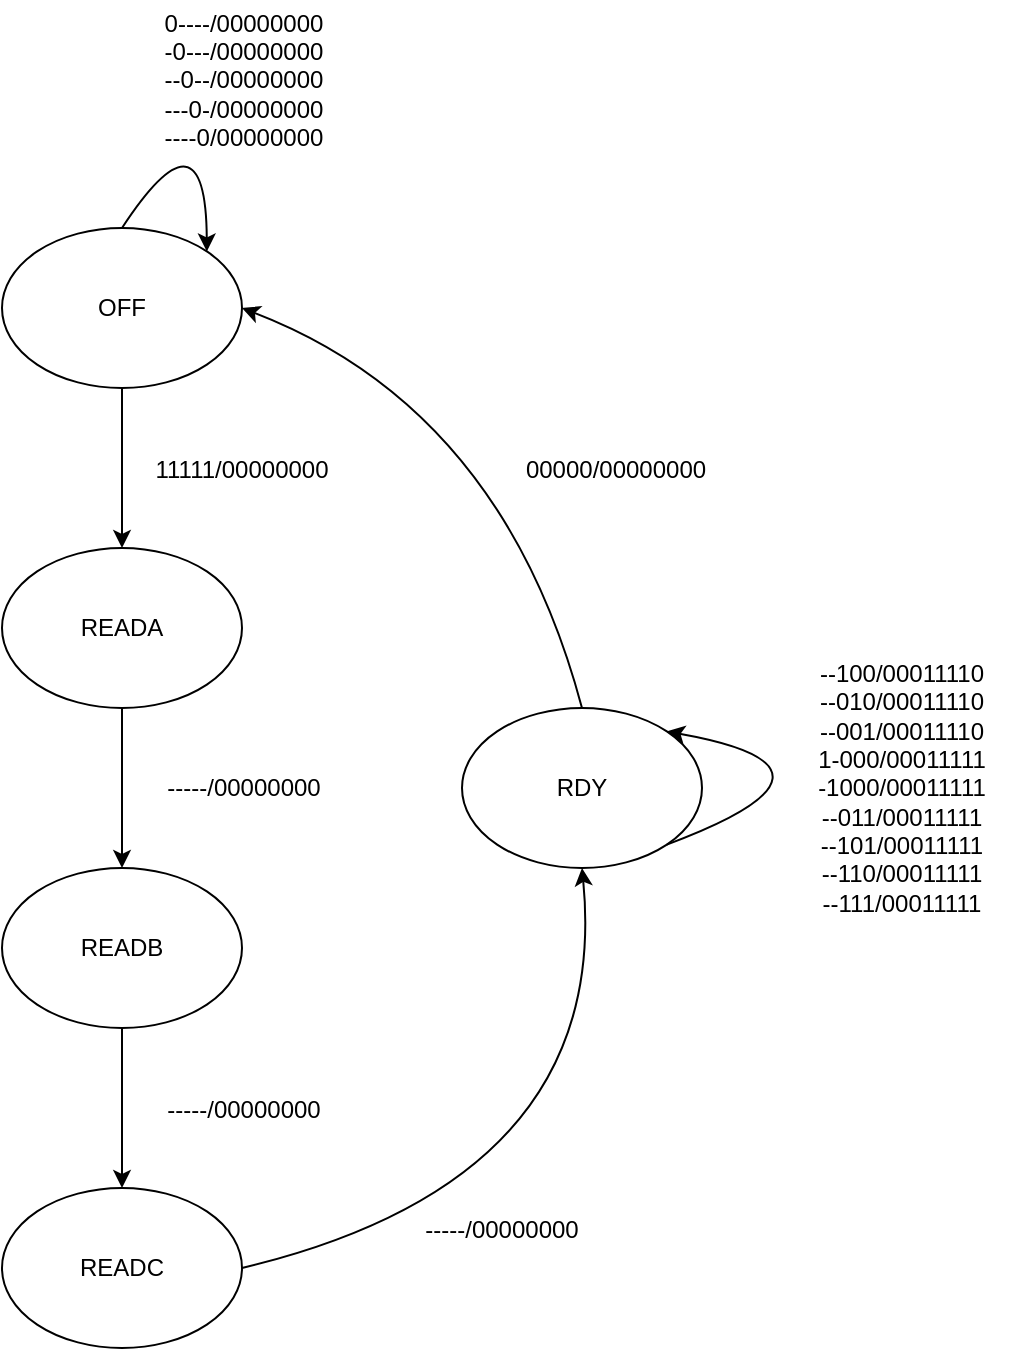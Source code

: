 <mxfile version="20.8.20" type="device" pages="2"><diagram name="Controller (FSM)" id="ur9YGXG1eUIi-68etQpr"><mxGraphModel dx="1158" dy="591" grid="1" gridSize="10" guides="1" tooltips="1" connect="1" arrows="1" fold="1" page="1" pageScale="1" pageWidth="583" pageHeight="827" math="0" shadow="0"><root><mxCell id="0"/><mxCell id="1" parent="0"/><mxCell id="9OfS7ybJWqkbpu0xHlJu-8" style="edgeStyle=orthogonalEdgeStyle;rounded=0;orthogonalLoop=1;jettySize=auto;html=1;exitX=0.5;exitY=1;exitDx=0;exitDy=0;entryX=0.5;entryY=0;entryDx=0;entryDy=0;" edge="1" parent="1" source="9OfS7ybJWqkbpu0xHlJu-1" target="9OfS7ybJWqkbpu0xHlJu-2"><mxGeometry relative="1" as="geometry"/></mxCell><mxCell id="9OfS7ybJWqkbpu0xHlJu-1" value="OFF" style="ellipse;whiteSpace=wrap;html=1;" vertex="1" parent="1"><mxGeometry x="39" y="190" width="120" height="80" as="geometry"/></mxCell><mxCell id="9OfS7ybJWqkbpu0xHlJu-13" style="edgeStyle=orthogonalEdgeStyle;curved=1;rounded=0;orthogonalLoop=1;jettySize=auto;html=1;exitX=0.5;exitY=1;exitDx=0;exitDy=0;" edge="1" parent="1" source="9OfS7ybJWqkbpu0xHlJu-2" target="9OfS7ybJWqkbpu0xHlJu-4"><mxGeometry relative="1" as="geometry"/></mxCell><mxCell id="9OfS7ybJWqkbpu0xHlJu-2" value="READA" style="ellipse;whiteSpace=wrap;html=1;" vertex="1" parent="1"><mxGeometry x="39" y="350" width="120" height="80" as="geometry"/></mxCell><mxCell id="9OfS7ybJWqkbpu0xHlJu-3" value="READC" style="ellipse;whiteSpace=wrap;html=1;" vertex="1" parent="1"><mxGeometry x="39" y="670" width="120" height="80" as="geometry"/></mxCell><mxCell id="9OfS7ybJWqkbpu0xHlJu-15" style="edgeStyle=orthogonalEdgeStyle;curved=1;rounded=0;orthogonalLoop=1;jettySize=auto;html=1;exitX=0.5;exitY=1;exitDx=0;exitDy=0;entryX=0.5;entryY=0;entryDx=0;entryDy=0;" edge="1" parent="1" source="9OfS7ybJWqkbpu0xHlJu-4" target="9OfS7ybJWqkbpu0xHlJu-3"><mxGeometry relative="1" as="geometry"/></mxCell><mxCell id="9OfS7ybJWqkbpu0xHlJu-4" value="READB" style="ellipse;whiteSpace=wrap;html=1;" vertex="1" parent="1"><mxGeometry x="39" y="510" width="120" height="80" as="geometry"/></mxCell><mxCell id="9OfS7ybJWqkbpu0xHlJu-5" value="RDY" style="ellipse;whiteSpace=wrap;html=1;" vertex="1" parent="1"><mxGeometry x="269" y="430" width="120" height="80" as="geometry"/></mxCell><mxCell id="9OfS7ybJWqkbpu0xHlJu-9" value="11111/00000000" style="text;html=1;strokeColor=none;fillColor=none;align=center;verticalAlign=middle;whiteSpace=wrap;rounded=0;" vertex="1" parent="1"><mxGeometry x="104" y="296" width="110" height="30" as="geometry"/></mxCell><mxCell id="9OfS7ybJWqkbpu0xHlJu-11" value="" style="curved=1;endArrow=classic;html=1;rounded=0;exitX=0.5;exitY=0;exitDx=0;exitDy=0;entryX=1;entryY=0;entryDx=0;entryDy=0;" edge="1" parent="1" source="9OfS7ybJWqkbpu0xHlJu-1" target="9OfS7ybJWqkbpu0xHlJu-1"><mxGeometry width="50" height="50" relative="1" as="geometry"><mxPoint x="134" y="156" as="sourcePoint"/><mxPoint x="184" y="106" as="targetPoint"/><Array as="points"><mxPoint x="141" y="126"/></Array></mxGeometry></mxCell><mxCell id="9OfS7ybJWqkbpu0xHlJu-12" value="&lt;div&gt;0----/00000000&lt;/div&gt;&lt;div&gt;-0---/00000000&lt;/div&gt;&lt;div&gt;--0--/00000000&lt;/div&gt;&lt;div&gt;---0-/00000000&lt;/div&gt;&lt;div&gt;----0/00000000&lt;/div&gt;" style="text;html=1;strokeColor=none;fillColor=none;align=center;verticalAlign=middle;whiteSpace=wrap;rounded=0;" vertex="1" parent="1"><mxGeometry x="105" y="76" width="110" height="80" as="geometry"/></mxCell><mxCell id="9OfS7ybJWqkbpu0xHlJu-14" value="-----/00000000" style="text;html=1;strokeColor=none;fillColor=none;align=center;verticalAlign=middle;whiteSpace=wrap;rounded=0;" vertex="1" parent="1"><mxGeometry x="105" y="455" width="110" height="30" as="geometry"/></mxCell><mxCell id="9OfS7ybJWqkbpu0xHlJu-16" value="-----/00000000" style="text;html=1;strokeColor=none;fillColor=none;align=center;verticalAlign=middle;whiteSpace=wrap;rounded=0;" vertex="1" parent="1"><mxGeometry x="105" y="616" width="110" height="30" as="geometry"/></mxCell><mxCell id="9OfS7ybJWqkbpu0xHlJu-17" value="" style="curved=1;endArrow=classic;html=1;rounded=0;exitX=1;exitY=0.5;exitDx=0;exitDy=0;entryX=0.5;entryY=1;entryDx=0;entryDy=0;" edge="1" parent="1" source="9OfS7ybJWqkbpu0xHlJu-3" target="9OfS7ybJWqkbpu0xHlJu-5"><mxGeometry width="50" height="50" relative="1" as="geometry"><mxPoint x="254" y="636" as="sourcePoint"/><mxPoint x="304" y="586" as="targetPoint"/><Array as="points"><mxPoint x="344" y="666"/></Array></mxGeometry></mxCell><mxCell id="9OfS7ybJWqkbpu0xHlJu-18" value="-----/00000000" style="text;html=1;strokeColor=none;fillColor=none;align=center;verticalAlign=middle;whiteSpace=wrap;rounded=0;" vertex="1" parent="1"><mxGeometry x="234" y="676" width="110" height="30" as="geometry"/></mxCell><mxCell id="9OfS7ybJWqkbpu0xHlJu-19" value="" style="curved=1;endArrow=classic;html=1;rounded=0;exitX=1;exitY=1;exitDx=0;exitDy=0;entryX=1;entryY=0;entryDx=0;entryDy=0;" edge="1" parent="1" source="9OfS7ybJWqkbpu0xHlJu-5" target="9OfS7ybJWqkbpu0xHlJu-5"><mxGeometry width="50" height="50" relative="1" as="geometry"><mxPoint x="479" y="505" as="sourcePoint"/><mxPoint x="529" y="455" as="targetPoint"/><Array as="points"><mxPoint x="474" y="460"/></Array></mxGeometry></mxCell><mxCell id="9OfS7ybJWqkbpu0xHlJu-20" value="&lt;div&gt;--100/00011110&lt;/div&gt;&lt;div&gt;--010/00011110&lt;/div&gt;&lt;div&gt;--001/00011110&lt;/div&gt;&lt;div&gt;1-000/00011111&lt;/div&gt;&lt;div&gt;-1000/00011111&lt;/div&gt;&lt;div&gt;--011/00011111&lt;/div&gt;&lt;div&gt;--101/00011111&lt;/div&gt;&lt;div&gt;--110/00011111&lt;/div&gt;&lt;div&gt;--111/00011111&lt;/div&gt;" style="text;html=1;strokeColor=none;fillColor=none;align=center;verticalAlign=middle;whiteSpace=wrap;rounded=0;" vertex="1" parent="1"><mxGeometry x="434" y="400" width="110" height="140" as="geometry"/></mxCell><mxCell id="9OfS7ybJWqkbpu0xHlJu-21" value="" style="curved=1;endArrow=classic;html=1;rounded=0;entryX=1;entryY=0.5;entryDx=0;entryDy=0;exitX=0.5;exitY=0;exitDx=0;exitDy=0;" edge="1" parent="1" source="9OfS7ybJWqkbpu0xHlJu-5" target="9OfS7ybJWqkbpu0xHlJu-1"><mxGeometry width="50" height="50" relative="1" as="geometry"><mxPoint x="279" y="380" as="sourcePoint"/><mxPoint x="329" y="330" as="targetPoint"/><Array as="points"><mxPoint x="289" y="280"/></Array></mxGeometry></mxCell><mxCell id="9OfS7ybJWqkbpu0xHlJu-22" value="00000/00000000" style="text;html=1;strokeColor=none;fillColor=none;align=center;verticalAlign=middle;whiteSpace=wrap;rounded=0;" vertex="1" parent="1"><mxGeometry x="291" y="296" width="110" height="30" as="geometry"/></mxCell></root></mxGraphModel></diagram><diagram id="Q5pa3KZC5CdJRguqqqY1" name="DataPath"><mxGraphModel dx="1390" dy="709" grid="1" gridSize="10" guides="1" tooltips="1" connect="1" arrows="1" fold="1" page="1" pageScale="1" pageWidth="827" pageHeight="1169" math="0" shadow="0"><root><mxCell id="0"/><mxCell id="1" parent="0"/><mxCell id="JBDGMMTD47Dxs1jipECs-1" value=". . ." style="rounded=0;whiteSpace=wrap;html=1;fillColor=none;" vertex="1" parent="1"><mxGeometry x="298" y="120" width="80" height="30" as="geometry"/></mxCell><mxCell id="JBDGMMTD47Dxs1jipECs-2" value="" style="endArrow=none;html=1;rounded=0;" edge="1" parent="1"><mxGeometry width="50" height="50" relative="1" as="geometry"><mxPoint x="258" y="100" as="sourcePoint"/><mxPoint x="318" y="100" as="targetPoint"/><Array as="points"/></mxGeometry></mxCell><mxCell id="JBDGMMTD47Dxs1jipECs-3" value="" style="endArrow=none;html=1;rounded=0;" edge="1" parent="1"><mxGeometry width="50" height="50" relative="1" as="geometry"><mxPoint x="358" y="100" as="sourcePoint"/><mxPoint x="418" y="100" as="targetPoint"/></mxGeometry></mxCell><mxCell id="JBDGMMTD47Dxs1jipECs-4" value="" style="endArrow=none;html=1;rounded=0;exitX=0.25;exitY=0;exitDx=0;exitDy=0;" edge="1" parent="1" source="JBDGMMTD47Dxs1jipECs-1"><mxGeometry width="50" height="50" relative="1" as="geometry"><mxPoint x="268" y="150" as="sourcePoint"/><mxPoint x="318" y="100" as="targetPoint"/></mxGeometry></mxCell><mxCell id="JBDGMMTD47Dxs1jipECs-5" value="" style="endArrow=none;html=1;rounded=0;exitX=0.75;exitY=0;exitDx=0;exitDy=0;" edge="1" parent="1" source="JBDGMMTD47Dxs1jipECs-1"><mxGeometry width="50" height="50" relative="1" as="geometry"><mxPoint x="308" y="150" as="sourcePoint"/><mxPoint x="358" y="100" as="targetPoint"/></mxGeometry></mxCell><mxCell id="JBDGMMTD47Dxs1jipECs-6" value="" style="endArrow=none;html=1;rounded=0;endFill=0;" edge="1" parent="1"><mxGeometry width="50" height="50" relative="1" as="geometry"><mxPoint x="48" y="100" as="sourcePoint"/><mxPoint x="258" y="100" as="targetPoint"/></mxGeometry></mxCell><mxCell id="JBDGMMTD47Dxs1jipECs-7" value="" style="endArrow=none;html=1;rounded=0;" edge="1" parent="1"><mxGeometry width="50" height="50" relative="1" as="geometry"><mxPoint x="418" y="100" as="sourcePoint"/><mxPoint x="698" y="100" as="targetPoint"/></mxGeometry></mxCell><mxCell id="JBDGMMTD47Dxs1jipECs-8" value="" style="endArrow=none;html=1;rounded=0;entryX=0;entryY=0;entryDx=0;entryDy=0;entryPerimeter=0;endFill=0;startArrow=oval;startFill=1;" edge="1" parent="1"><mxGeometry width="50" height="50" relative="1" as="geometry"><mxPoint x="258" y="100" as="sourcePoint"/><mxPoint x="258" y="50" as="targetPoint"/></mxGeometry></mxCell><mxCell id="JBDGMMTD47Dxs1jipECs-9" value="" style="endArrow=none;html=1;rounded=0;" edge="1" parent="1"><mxGeometry width="50" height="50" relative="1" as="geometry"><mxPoint x="251" y="75" as="sourcePoint"/><mxPoint x="265" y="60" as="targetPoint"/></mxGeometry></mxCell><mxCell id="JBDGMMTD47Dxs1jipECs-10" value="" style="endArrow=none;html=1;rounded=0;exitX=0.517;exitY=-0.033;exitDx=0;exitDy=0;exitPerimeter=0;" edge="1" parent="1"><mxGeometry width="50" height="50" relative="1" as="geometry"><mxPoint x="337.51" y="220.01" as="sourcePoint"/><mxPoint x="337.5" y="150" as="targetPoint"/></mxGeometry></mxCell><mxCell id="JBDGMMTD47Dxs1jipECs-11" value="" style="endArrow=none;html=1;rounded=0;" edge="1" parent="1"><mxGeometry width="50" height="50" relative="1" as="geometry"><mxPoint x="138" y="220" as="sourcePoint"/><mxPoint x="138" y="180" as="targetPoint"/><Array as="points"><mxPoint x="138.5" y="200"/></Array></mxGeometry></mxCell><mxCell id="JBDGMMTD47Dxs1jipECs-12" value="" style="endArrow=oval;html=1;rounded=0;endFill=1;" edge="1" parent="1"><mxGeometry width="50" height="50" relative="1" as="geometry"><mxPoint x="138" y="180" as="sourcePoint"/><mxPoint x="338" y="180" as="targetPoint"/></mxGeometry></mxCell><mxCell id="JBDGMMTD47Dxs1jipECs-13" value="" style="endArrow=none;html=1;rounded=0;" edge="1" parent="1"><mxGeometry width="50" height="50" relative="1" as="geometry"><mxPoint x="88" y="230" as="sourcePoint"/><mxPoint x="128" y="230" as="targetPoint"/></mxGeometry></mxCell><mxCell id="JBDGMMTD47Dxs1jipECs-14" value="WA" style="text;html=1;align=center;verticalAlign=middle;resizable=0;points=[];autosize=1;strokeColor=none;fillColor=none;" vertex="1" parent="1"><mxGeometry x="54" y="213" width="40" height="30" as="geometry"/></mxCell><mxCell id="JBDGMMTD47Dxs1jipECs-15" value="" style="endArrow=none;html=1;rounded=0;" edge="1" parent="1"><mxGeometry width="50" height="50" relative="1" as="geometry"><mxPoint x="158" y="290" as="sourcePoint"/><mxPoint x="158" y="250" as="targetPoint"/></mxGeometry></mxCell><mxCell id="JBDGMMTD47Dxs1jipECs-16" value="A COUNT" style="rounded=0;whiteSpace=wrap;html=1;fillColor=none;" vertex="1" parent="1"><mxGeometry x="118" y="290" width="80" height="30" as="geometry"/></mxCell><mxCell id="JBDGMMTD47Dxs1jipECs-17" value="" style="endArrow=none;html=1;rounded=0;" edge="1" parent="1"><mxGeometry width="50" height="50" relative="1" as="geometry"><mxPoint x="158" y="370" as="sourcePoint"/><mxPoint x="158" y="320" as="targetPoint"/></mxGeometry></mxCell><mxCell id="JBDGMMTD47Dxs1jipECs-18" value="" style="endArrow=none;html=1;rounded=0;" edge="1" parent="1"><mxGeometry width="50" height="50" relative="1" as="geometry"><mxPoint x="188" y="370" as="sourcePoint"/><mxPoint x="188" y="350" as="targetPoint"/></mxGeometry></mxCell><mxCell id="JBDGMMTD47Dxs1jipECs-19" value="" style="endArrow=none;html=1;rounded=0;" edge="1" parent="1"><mxGeometry width="50" height="50" relative="1" as="geometry"><mxPoint x="68" y="350" as="sourcePoint"/><mxPoint x="188" y="350" as="targetPoint"/></mxGeometry></mxCell><mxCell id="JBDGMMTD47Dxs1jipECs-20" value="" style="endArrow=none;html=1;rounded=0;" edge="1" parent="1"><mxGeometry width="50" height="50" relative="1" as="geometry"><mxPoint x="48" y="920" as="sourcePoint"/><mxPoint x="48" y="100" as="targetPoint"/></mxGeometry></mxCell><mxCell id="JBDGMMTD47Dxs1jipECs-21" value="" style="endArrow=none;html=1;rounded=0;" edge="1" parent="1"><mxGeometry width="50" height="50" relative="1" as="geometry"><mxPoint x="178" y="220" as="sourcePoint"/><mxPoint x="178" y="200" as="targetPoint"/></mxGeometry></mxCell><mxCell id="JBDGMMTD47Dxs1jipECs-22" value="" style="endArrow=none;html=1;rounded=0;" edge="1" parent="1"><mxGeometry width="50" height="50" relative="1" as="geometry"><mxPoint x="178" y="200" as="sourcePoint"/><mxPoint x="238" y="200" as="targetPoint"/></mxGeometry></mxCell><mxCell id="JBDGMMTD47Dxs1jipECs-23" value="" style="endArrow=none;html=1;rounded=0;" edge="1" parent="1"><mxGeometry width="50" height="50" relative="1" as="geometry"><mxPoint x="238" y="420" as="sourcePoint"/><mxPoint x="238" y="201" as="targetPoint"/></mxGeometry></mxCell><mxCell id="JBDGMMTD47Dxs1jipECs-24" value="" style="endArrow=none;html=1;rounded=0;" edge="1" parent="1"><mxGeometry width="50" height="50" relative="1" as="geometry"><mxPoint x="168" y="420" as="sourcePoint"/><mxPoint x="238" y="420" as="targetPoint"/></mxGeometry></mxCell><mxCell id="JBDGMMTD47Dxs1jipECs-25" value="" style="endArrow=none;html=1;rounded=0;" edge="1" parent="1"><mxGeometry width="50" height="50" relative="1" as="geometry"><mxPoint x="168" y="420" as="sourcePoint"/><mxPoint x="168" y="400" as="targetPoint"/></mxGeometry></mxCell><mxCell id="JBDGMMTD47Dxs1jipECs-26" value="" style="endArrow=none;html=1;rounded=0;" edge="1" parent="1"><mxGeometry width="50" height="50" relative="1" as="geometry"><mxPoint x="352" y="280" as="sourcePoint"/><mxPoint x="352" y="251" as="targetPoint"/></mxGeometry></mxCell><mxCell id="JBDGMMTD47Dxs1jipECs-27" value="B COUNT" style="rounded=0;whiteSpace=wrap;html=1;fillColor=none;" vertex="1" parent="1"><mxGeometry x="312" y="280" width="80" height="30" as="geometry"/></mxCell><mxCell id="JBDGMMTD47Dxs1jipECs-28" value="" style="endArrow=none;html=1;rounded=0;" edge="1" parent="1"><mxGeometry width="50" height="50" relative="1" as="geometry"><mxPoint x="403" y="80" as="sourcePoint"/><mxPoint x="423" y="60" as="targetPoint"/></mxGeometry></mxCell><mxCell id="JBDGMMTD47Dxs1jipECs-29" value="" style="endArrow=none;html=1;rounded=0;startArrow=oval;startFill=1;" edge="1" parent="1"><mxGeometry width="50" height="50" relative="1" as="geometry"><mxPoint x="418" y="100" as="sourcePoint"/><mxPoint x="418" y="50" as="targetPoint"/></mxGeometry></mxCell><mxCell id="JBDGMMTD47Dxs1jipECs-30" value="" style="endArrow=none;html=1;rounded=0;" edge="1" parent="1"><mxGeometry width="50" height="50" relative="1" as="geometry"><mxPoint x="338" y="180" as="sourcePoint"/><mxPoint x="418" y="180" as="targetPoint"/></mxGeometry></mxCell><mxCell id="JBDGMMTD47Dxs1jipECs-31" value="" style="endArrow=none;html=1;rounded=0;" edge="1" parent="1"><mxGeometry width="50" height="50" relative="1" as="geometry"><mxPoint x="418" y="180" as="sourcePoint"/><mxPoint x="418" y="110" as="targetPoint"/></mxGeometry></mxCell><mxCell id="JBDGMMTD47Dxs1jipECs-32" value="" style="endArrow=none;html=1;rounded=0;startArrow=oval;startFill=1;" edge="1" parent="1"><mxGeometry width="50" height="50" relative="1" as="geometry"><mxPoint x="418" y="110" as="sourcePoint"/><mxPoint x="538" y="110" as="targetPoint"/></mxGeometry></mxCell><mxCell id="JBDGMMTD47Dxs1jipECs-33" value="" style="endArrow=none;html=1;rounded=0;" edge="1" parent="1"><mxGeometry width="50" height="50" relative="1" as="geometry"><mxPoint x="538" y="130" as="sourcePoint"/><mxPoint x="538" y="110" as="targetPoint"/></mxGeometry></mxCell><mxCell id="JBDGMMTD47Dxs1jipECs-34" value="&amp;lt;=?" style="rounded=0;whiteSpace=wrap;html=1;fillColor=none;" vertex="1" parent="1"><mxGeometry x="528" y="130" width="40" height="40" as="geometry"/></mxCell><mxCell id="JBDGMMTD47Dxs1jipECs-35" value="" style="endArrow=none;html=1;rounded=0;" edge="1" parent="1"><mxGeometry width="50" height="50" relative="1" as="geometry"><mxPoint x="558" y="130" as="sourcePoint"/><mxPoint x="558" y="120" as="targetPoint"/></mxGeometry></mxCell><mxCell id="JBDGMMTD47Dxs1jipECs-36" value="23" style="text;html=1;align=center;verticalAlign=middle;resizable=0;points=[];autosize=1;strokeColor=none;fillColor=none;" vertex="1" parent="1"><mxGeometry x="538" y="95" width="40" height="30" as="geometry"/></mxCell><mxCell id="JBDGMMTD47Dxs1jipECs-37" value="" style="endArrow=none;html=1;rounded=0;" edge="1" parent="1"><mxGeometry width="50" height="50" relative="1" as="geometry"><mxPoint x="548" y="190" as="sourcePoint"/><mxPoint x="548" y="170" as="targetPoint"/></mxGeometry></mxCell><mxCell id="JBDGMMTD47Dxs1jipECs-38" value="" style="endArrow=none;html=1;rounded=0;exitX=1;exitY=0.367;exitDx=0;exitDy=0;exitPerimeter=0;" edge="1" parent="1"><mxGeometry width="50" height="50" relative="1" as="geometry"><mxPoint x="508" y="190.01" as="sourcePoint"/><mxPoint x="548" y="190" as="targetPoint"/></mxGeometry></mxCell><mxCell id="JBDGMMTD47Dxs1jipECs-39" value="" style="endArrow=oval;html=1;rounded=0;startArrow=none;startFill=0;endFill=1;" edge="1" parent="1"><mxGeometry width="50" height="50" relative="1" as="geometry"><mxPoint x="468" y="160" as="sourcePoint"/><mxPoint x="418" y="160" as="targetPoint"/></mxGeometry></mxCell><mxCell id="JBDGMMTD47Dxs1jipECs-40" value="" style="endArrow=none;html=1;rounded=0;" edge="1" parent="1"><mxGeometry width="50" height="50" relative="1" as="geometry"><mxPoint x="498" y="179" as="sourcePoint"/><mxPoint x="498" y="140" as="targetPoint"/></mxGeometry></mxCell><mxCell id="JBDGMMTD47Dxs1jipECs-41" value="" style="endArrow=none;html=1;rounded=0;" edge="1" parent="1"><mxGeometry width="50" height="50" relative="1" as="geometry"><mxPoint x="498" y="170" as="sourcePoint"/><mxPoint x="498" y="170" as="targetPoint"/></mxGeometry></mxCell><mxCell id="JBDGMMTD47Dxs1jipECs-42" value="" style="endArrow=none;html=1;rounded=0;" edge="1" parent="1"><mxGeometry width="50" height="50" relative="1" as="geometry"><mxPoint x="467.87" y="180" as="sourcePoint"/><mxPoint x="467.87" y="160" as="targetPoint"/></mxGeometry></mxCell><mxCell id="JBDGMMTD47Dxs1jipECs-43" value="24" style="text;html=1;align=center;verticalAlign=middle;resizable=0;points=[];autosize=1;strokeColor=none;fillColor=none;" vertex="1" parent="1"><mxGeometry x="475.5" y="110" width="40" height="30" as="geometry"/></mxCell><mxCell id="JBDGMMTD47Dxs1jipECs-44" value="" style="endArrow=none;html=1;rounded=0;exitX=0.5;exitY=-0.033;exitDx=0;exitDy=0;exitPerimeter=0;" edge="1" parent="1"><mxGeometry width="50" height="50" relative="1" as="geometry"><mxPoint x="352" y="369.01" as="sourcePoint"/><mxPoint x="352" y="310" as="targetPoint"/></mxGeometry></mxCell><mxCell id="JBDGMMTD47Dxs1jipECs-45" value="" style="endArrow=none;html=1;rounded=0;" edge="1" parent="1"><mxGeometry width="50" height="50" relative="1" as="geometry"><mxPoint x="428" y="420" as="sourcePoint"/><mxPoint x="428" y="200" as="targetPoint"/></mxGeometry></mxCell><mxCell id="JBDGMMTD47Dxs1jipECs-46" value="" style="endArrow=none;html=1;rounded=0;" edge="1" parent="1"><mxGeometry width="50" height="50" relative="1" as="geometry"><mxPoint x="378" y="200" as="sourcePoint"/><mxPoint x="428" y="200" as="targetPoint"/></mxGeometry></mxCell><mxCell id="JBDGMMTD47Dxs1jipECs-47" value="" style="endArrow=none;html=1;rounded=0;" edge="1" parent="1"><mxGeometry width="50" height="50" relative="1" as="geometry"><mxPoint x="378" y="220" as="sourcePoint"/><mxPoint x="378" y="200" as="targetPoint"/></mxGeometry></mxCell><mxCell id="JBDGMMTD47Dxs1jipECs-48" value="" style="endArrow=none;html=1;rounded=0;" edge="1" parent="1"><mxGeometry width="50" height="50" relative="1" as="geometry"><mxPoint x="478" y="220" as="sourcePoint"/><mxPoint x="478" y="210" as="targetPoint"/></mxGeometry></mxCell><mxCell id="JBDGMMTD47Dxs1jipECs-49" value="" style="endArrow=none;html=1;rounded=0;" edge="1" parent="1"><mxGeometry width="50" height="50" relative="1" as="geometry"><mxPoint x="548" y="220" as="sourcePoint"/><mxPoint x="478" y="220" as="targetPoint"/></mxGeometry></mxCell><mxCell id="JBDGMMTD47Dxs1jipECs-50" value="" style="endArrow=none;html=1;rounded=0;" edge="1" parent="1"><mxGeometry width="50" height="50" relative="1" as="geometry"><mxPoint x="548" y="230" as="sourcePoint"/><mxPoint x="548" y="220" as="targetPoint"/></mxGeometry></mxCell><mxCell id="JBDGMMTD47Dxs1jipECs-51" value="" style="endArrow=none;html=1;rounded=0;" edge="1" parent="1"><mxGeometry width="50" height="50" relative="1" as="geometry"><mxPoint x="568" y="280" as="sourcePoint"/><mxPoint x="568" y="260" as="targetPoint"/></mxGeometry></mxCell><mxCell id="JBDGMMTD47Dxs1jipECs-52" value="C COUNT" style="rounded=0;whiteSpace=wrap;html=1;fillColor=none;" vertex="1" parent="1"><mxGeometry x="528" y="280" width="80" height="30" as="geometry"/></mxCell><mxCell id="JBDGMMTD47Dxs1jipECs-53" value="" style="endArrow=none;html=1;rounded=0;exitX=0.525;exitY=-0.066;exitDx=0;exitDy=0;exitPerimeter=0;" edge="1" parent="1"><mxGeometry width="50" height="50" relative="1" as="geometry"><mxPoint x="569.0" y="368.02" as="sourcePoint"/><mxPoint x="568" y="310" as="targetPoint"/></mxGeometry></mxCell><mxCell id="JBDGMMTD47Dxs1jipECs-54" value="" style="endArrow=none;html=1;rounded=0;" edge="1" parent="1"><mxGeometry width="50" height="50" relative="1" as="geometry"><mxPoint x="588" y="421" as="sourcePoint"/><mxPoint x="588" y="400" as="targetPoint"/></mxGeometry></mxCell><mxCell id="JBDGMMTD47Dxs1jipECs-55" value="" style="endArrow=none;html=1;rounded=0;" edge="1" parent="1"><mxGeometry width="50" height="50" relative="1" as="geometry"><mxPoint x="588" y="420" as="sourcePoint"/><mxPoint x="638" y="420" as="targetPoint"/></mxGeometry></mxCell><mxCell id="JBDGMMTD47Dxs1jipECs-56" value="" style="endArrow=none;html=1;rounded=0;" edge="1" parent="1"><mxGeometry width="50" height="50" relative="1" as="geometry"><mxPoint x="638" y="420" as="sourcePoint"/><mxPoint x="638" y="220" as="targetPoint"/></mxGeometry></mxCell><mxCell id="JBDGMMTD47Dxs1jipECs-57" value="" style="endArrow=none;html=1;rounded=0;" edge="1" parent="1"><mxGeometry width="50" height="50" relative="1" as="geometry"><mxPoint x="588" y="220" as="sourcePoint"/><mxPoint x="638" y="220" as="targetPoint"/></mxGeometry></mxCell><mxCell id="JBDGMMTD47Dxs1jipECs-58" value="" style="endArrow=none;html=1;rounded=0;exitX=0.25;exitY=1;exitDx=0;exitDy=0;" edge="1" parent="1" source="JBDGMMTD47Dxs1jipECs-126"><mxGeometry width="50" height="50" relative="1" as="geometry"><mxPoint x="591.01" y="230" as="sourcePoint"/><mxPoint x="588" y="220" as="targetPoint"/></mxGeometry></mxCell><mxCell id="JBDGMMTD47Dxs1jipECs-59" value="" style="endArrow=none;html=1;rounded=0;" edge="1" parent="1"><mxGeometry width="50" height="50" relative="1" as="geometry"><mxPoint x="278" y="235" as="sourcePoint"/><mxPoint x="322" y="235" as="targetPoint"/></mxGeometry></mxCell><mxCell id="JBDGMMTD47Dxs1jipECs-60" value="WB" style="text;html=1;align=center;verticalAlign=middle;resizable=0;points=[];autosize=1;strokeColor=none;fillColor=none;" vertex="1" parent="1"><mxGeometry x="245" y="218" width="40" height="30" as="geometry"/></mxCell><mxCell id="JBDGMMTD47Dxs1jipECs-61" value="" style="endArrow=none;html=1;rounded=0;" edge="1" parent="1"><mxGeometry width="50" height="50" relative="1" as="geometry"><mxPoint x="488" y="240" as="sourcePoint"/><mxPoint x="538" y="240" as="targetPoint"/></mxGeometry></mxCell><mxCell id="JBDGMMTD47Dxs1jipECs-62" value="WC" style="text;html=1;align=center;verticalAlign=middle;resizable=0;points=[];autosize=1;strokeColor=none;fillColor=none;" vertex="1" parent="1"><mxGeometry x="456" y="224" width="40" height="30" as="geometry"/></mxCell><mxCell id="JBDGMMTD47Dxs1jipECs-63" value="" style="endArrow=none;html=1;rounded=0;" edge="1" parent="1"><mxGeometry width="50" height="50" relative="1" as="geometry"><mxPoint x="108" y="380" as="sourcePoint"/><mxPoint x="138" y="380" as="targetPoint"/></mxGeometry></mxCell><mxCell id="JBDGMMTD47Dxs1jipECs-64" value="" style="endArrow=none;html=1;rounded=0;" edge="1" parent="1"><mxGeometry width="50" height="50" relative="1" as="geometry"><mxPoint x="108" y="450" as="sourcePoint"/><mxPoint x="108" y="380" as="targetPoint"/></mxGeometry></mxCell><mxCell id="JBDGMMTD47Dxs1jipECs-65" value="" style="endArrow=none;html=1;rounded=0;" edge="1" parent="1"><mxGeometry width="50" height="50" relative="1" as="geometry"><mxPoint x="108" y="450" as="sourcePoint"/><mxPoint x="790" y="450" as="targetPoint"/></mxGeometry></mxCell><mxCell id="JBDGMMTD47Dxs1jipECs-66" value="" style="endArrow=none;html=1;rounded=0;startArrow=oval;startFill=1;" edge="1" parent="1"><mxGeometry width="50" height="50" relative="1" as="geometry"><mxPoint x="698" y="270" as="sourcePoint"/><mxPoint x="698" y="100" as="targetPoint"/></mxGeometry></mxCell><mxCell id="JBDGMMTD47Dxs1jipECs-67" value="" style="endArrow=none;html=1;rounded=0;" edge="1" parent="1"><mxGeometry width="50" height="50" relative="1" as="geometry"><mxPoint x="68" y="900" as="sourcePoint"/><mxPoint x="68" y="350" as="targetPoint"/></mxGeometry></mxCell><mxCell id="JBDGMMTD47Dxs1jipECs-68" value="" style="endArrow=oval;html=1;rounded=0;endFill=1;" edge="1" parent="1"><mxGeometry width="50" height="50" relative="1" as="geometry"><mxPoint x="88" y="329" as="sourcePoint"/><mxPoint x="158" y="329" as="targetPoint"/></mxGeometry></mxCell><mxCell id="JBDGMMTD47Dxs1jipECs-69" value="" style="endArrow=none;html=1;rounded=0;" edge="1" parent="1"><mxGeometry width="50" height="50" relative="1" as="geometry"><mxPoint x="88" y="480" as="sourcePoint"/><mxPoint x="88" y="329" as="targetPoint"/></mxGeometry></mxCell><mxCell id="JBDGMMTD47Dxs1jipECs-70" value="" style="endArrow=none;html=1;rounded=0;startArrow=oval;startFill=1;" edge="1" parent="1"><mxGeometry width="50" height="50" relative="1" as="geometry"><mxPoint x="68" y="460" as="sourcePoint"/><mxPoint x="508" y="460" as="targetPoint"/></mxGeometry></mxCell><mxCell id="JBDGMMTD47Dxs1jipECs-71" value="" style="endArrow=none;html=1;rounded=0;" edge="1" parent="1"><mxGeometry width="50" height="50" relative="1" as="geometry"><mxPoint x="382" y="369" as="sourcePoint"/><mxPoint x="382" y="350" as="targetPoint"/></mxGeometry></mxCell><mxCell id="JBDGMMTD47Dxs1jipECs-72" value="" style="endArrow=none;html=1;rounded=0;" edge="1" parent="1"><mxGeometry width="50" height="50" relative="1" as="geometry"><mxPoint x="288" y="350" as="sourcePoint"/><mxPoint x="382" y="350" as="targetPoint"/></mxGeometry></mxCell><mxCell id="JBDGMMTD47Dxs1jipECs-73" value="" style="endArrow=none;html=1;rounded=0;endFill=0;startArrow=oval;startFill=1;" edge="1" parent="1"><mxGeometry width="50" height="50" relative="1" as="geometry"><mxPoint x="288" y="460" as="sourcePoint"/><mxPoint x="288" y="350" as="targetPoint"/></mxGeometry></mxCell><mxCell id="JBDGMMTD47Dxs1jipECs-74" value="" style="endArrow=none;html=1;rounded=0;" edge="1" parent="1"><mxGeometry width="50" height="50" relative="1" as="geometry"><mxPoint x="308" y="380" as="sourcePoint"/><mxPoint x="335" y="380" as="targetPoint"/></mxGeometry></mxCell><mxCell id="JBDGMMTD47Dxs1jipECs-75" value="" style="endArrow=none;html=1;rounded=0;startArrow=none;startFill=0;" edge="1" parent="1"><mxGeometry width="50" height="50" relative="1" as="geometry"><mxPoint x="308" y="440" as="sourcePoint"/><mxPoint x="308" y="380" as="targetPoint"/></mxGeometry></mxCell><mxCell id="JBDGMMTD47Dxs1jipECs-76" value="" style="endArrow=none;html=1;rounded=0;" edge="1" parent="1"><mxGeometry width="50" height="50" relative="1" as="geometry"><mxPoint x="528" y="381" as="sourcePoint"/><mxPoint x="548" y="381" as="targetPoint"/></mxGeometry></mxCell><mxCell id="JBDGMMTD47Dxs1jipECs-77" value="" style="endArrow=none;html=1;rounded=0;" edge="1" parent="1"><mxGeometry width="50" height="50" relative="1" as="geometry"><mxPoint x="508" y="460" as="sourcePoint"/><mxPoint x="508" y="350" as="targetPoint"/></mxGeometry></mxCell><mxCell id="JBDGMMTD47Dxs1jipECs-78" value="" style="endArrow=none;html=1;rounded=0;" edge="1" parent="1"><mxGeometry width="50" height="50" relative="1" as="geometry"><mxPoint x="598" y="370" as="sourcePoint"/><mxPoint x="598" y="351" as="targetPoint"/></mxGeometry></mxCell><mxCell id="JBDGMMTD47Dxs1jipECs-79" value="" style="endArrow=none;html=1;rounded=0;" edge="1" parent="1"><mxGeometry width="50" height="50" relative="1" as="geometry"><mxPoint x="508" y="350" as="sourcePoint"/><mxPoint x="598" y="350" as="targetPoint"/></mxGeometry></mxCell><mxCell id="JBDGMMTD47Dxs1jipECs-80" value="" style="endArrow=none;html=1;rounded=0;startArrow=none;startFill=0;" edge="1" parent="1"><mxGeometry width="50" height="50" relative="1" as="geometry"><mxPoint x="528" y="430" as="sourcePoint"/><mxPoint x="528" y="380" as="targetPoint"/></mxGeometry></mxCell><mxCell id="JBDGMMTD47Dxs1jipECs-81" value="" style="endArrow=none;html=1;rounded=0;" edge="1" parent="1"><mxGeometry width="50" height="50" relative="1" as="geometry"><mxPoint x="88" y="480" as="sourcePoint"/><mxPoint x="258" y="480" as="targetPoint"/></mxGeometry></mxCell><mxCell id="JBDGMMTD47Dxs1jipECs-82" value="" style="endArrow=none;html=1;rounded=0;" edge="1" parent="1"><mxGeometry width="50" height="50" relative="1" as="geometry"><mxPoint x="258" y="500" as="sourcePoint"/><mxPoint x="258" y="480" as="targetPoint"/></mxGeometry></mxCell><mxCell id="JBDGMMTD47Dxs1jipECs-83" value="" style="endArrow=oval;html=1;rounded=0;endFill=1;" edge="1" parent="1"><mxGeometry width="50" height="50" relative="1" as="geometry"><mxPoint x="278" y="320" as="sourcePoint"/><mxPoint x="352" y="320" as="targetPoint"/></mxGeometry></mxCell><mxCell id="JBDGMMTD47Dxs1jipECs-84" value="" style="endArrow=none;html=1;rounded=0;exitX=0.4;exitY=0;exitDx=0;exitDy=0;exitPerimeter=0;" edge="1" parent="1"><mxGeometry width="50" height="50" relative="1" as="geometry"><mxPoint x="278" y="500" as="sourcePoint"/><mxPoint x="278" y="320" as="targetPoint"/></mxGeometry></mxCell><mxCell id="JBDGMMTD47Dxs1jipECs-85" value="" style="endArrow=oval;html=1;rounded=0;endFill=1;" edge="1" parent="1"><mxGeometry width="50" height="50" relative="1" as="geometry"><mxPoint x="458" y="320" as="sourcePoint"/><mxPoint x="568" y="320" as="targetPoint"/></mxGeometry></mxCell><mxCell id="JBDGMMTD47Dxs1jipECs-86" value="" style="endArrow=none;html=1;rounded=0;" edge="1" parent="1"><mxGeometry width="50" height="50" relative="1" as="geometry"><mxPoint x="458" y="480" as="sourcePoint"/><mxPoint x="458" y="320" as="targetPoint"/></mxGeometry></mxCell><mxCell id="JBDGMMTD47Dxs1jipECs-87" value="" style="endArrow=none;html=1;rounded=0;" edge="1" parent="1"><mxGeometry width="50" height="50" relative="1" as="geometry"><mxPoint x="316" y="480" as="sourcePoint"/><mxPoint x="458" y="480" as="targetPoint"/></mxGeometry></mxCell><mxCell id="JBDGMMTD47Dxs1jipECs-88" value="" style="endArrow=none;html=1;rounded=0;exitX=0;exitY=0.25;exitDx=0;exitDy=0;" edge="1" parent="1" source="JBDGMMTD47Dxs1jipECs-114"><mxGeometry width="50" height="50" relative="1" as="geometry"><mxPoint x="188" y="540" as="sourcePoint"/><mxPoint x="598" y="580" as="targetPoint"/></mxGeometry></mxCell><mxCell id="JBDGMMTD47Dxs1jipECs-89" value="" style="endArrow=none;html=1;rounded=0;" edge="1" parent="1"><mxGeometry width="50" height="50" relative="1" as="geometry"><mxPoint x="108" y="560" as="sourcePoint"/><mxPoint x="108" y="540" as="targetPoint"/></mxGeometry></mxCell><mxCell id="JBDGMMTD47Dxs1jipECs-90" value="" style="endArrow=none;html=1;rounded=0;" edge="1" parent="1"><mxGeometry width="50" height="50" relative="1" as="geometry"><mxPoint x="148" y="560" as="sourcePoint"/><mxPoint x="148" y="540" as="targetPoint"/></mxGeometry></mxCell><mxCell id="JBDGMMTD47Dxs1jipECs-91" value="30" style="text;html=1;align=center;verticalAlign=middle;resizable=0;points=[];autosize=1;strokeColor=none;fillColor=none;" vertex="1" parent="1"><mxGeometry x="78" y="530" width="40" height="30" as="geometry"/></mxCell><mxCell id="JBDGMMTD47Dxs1jipECs-92" value="23" style="text;html=1;align=center;verticalAlign=middle;resizable=0;points=[];autosize=1;strokeColor=none;fillColor=none;" vertex="1" parent="1"><mxGeometry x="138" y="530" width="40" height="30" as="geometry"/></mxCell><mxCell id="JBDGMMTD47Dxs1jipECs-93" value="" style="endArrow=none;html=1;rounded=0;" edge="1" parent="1"><mxGeometry width="50" height="50" relative="1" as="geometry"><mxPoint x="128" y="630" as="sourcePoint"/><mxPoint x="128" y="590" as="targetPoint"/></mxGeometry></mxCell><mxCell id="JBDGMMTD47Dxs1jipECs-94" value="&amp;lt;=?" style="whiteSpace=wrap;html=1;aspect=fixed;fillColor=none;" vertex="1" parent="1"><mxGeometry x="118" y="630" width="40" height="40" as="geometry"/></mxCell><mxCell id="JBDGMMTD47Dxs1jipECs-95" value="" style="endArrow=none;html=1;rounded=0;labelBackgroundColor=default;strokeColor=default;fontFamily=Helvetica;fontSize=11;fontColor=default;shape=connector;entryX=0.511;entryY=1;entryDx=0;entryDy=0;entryPerimeter=0;endFill=0;startArrow=oval;startFill=1;" edge="1" parent="1"><mxGeometry width="50" height="50" relative="1" as="geometry"><mxPoint x="288" y="600" as="sourcePoint"/><mxPoint x="287.99" y="530" as="targetPoint"/></mxGeometry></mxCell><mxCell id="JBDGMMTD47Dxs1jipECs-96" value="" style="endArrow=none;html=1;rounded=0;labelBackgroundColor=default;strokeColor=default;fontFamily=Helvetica;fontSize=11;fontColor=default;shape=connector;" edge="1" parent="1"><mxGeometry width="50" height="50" relative="1" as="geometry"><mxPoint x="148" y="600" as="sourcePoint"/><mxPoint x="438" y="600" as="targetPoint"/></mxGeometry></mxCell><mxCell id="JBDGMMTD47Dxs1jipECs-97" value="" style="endArrow=none;html=1;rounded=0;labelBackgroundColor=default;strokeColor=default;fontFamily=Helvetica;fontSize=11;fontColor=default;shape=connector;" edge="1" parent="1"><mxGeometry width="50" height="50" relative="1" as="geometry"><mxPoint x="148" y="630" as="sourcePoint"/><mxPoint x="148" y="600" as="targetPoint"/></mxGeometry></mxCell><mxCell id="JBDGMMTD47Dxs1jipECs-98" value="" style="endArrow=none;html=1;rounded=0;labelBackgroundColor=default;strokeColor=default;fontFamily=Helvetica;fontSize=11;fontColor=default;shape=connector;endFill=0;startArrow=oval;startFill=1;" edge="1" parent="1"><mxGeometry width="50" height="50" relative="1" as="geometry"><mxPoint x="288" y="640" as="sourcePoint"/><mxPoint x="288" y="600" as="targetPoint"/></mxGeometry></mxCell><mxCell id="JBDGMMTD47Dxs1jipECs-99" value="" style="endArrow=none;html=1;rounded=0;labelBackgroundColor=default;strokeColor=default;fontFamily=Helvetica;fontSize=11;fontColor=default;shape=connector;" edge="1" parent="1"><mxGeometry width="50" height="50" relative="1" as="geometry"><mxPoint x="258" y="640" as="sourcePoint"/><mxPoint x="318" y="640" as="targetPoint"/></mxGeometry></mxCell><mxCell id="JBDGMMTD47Dxs1jipECs-100" value="" style="endArrow=none;html=1;rounded=0;labelBackgroundColor=default;strokeColor=default;fontFamily=Helvetica;fontSize=11;fontColor=default;shape=connector;" edge="1" parent="1"><mxGeometry width="50" height="50" relative="1" as="geometry"><mxPoint x="208" y="650" as="sourcePoint"/><mxPoint x="208" y="600" as="targetPoint"/></mxGeometry></mxCell><mxCell id="JBDGMMTD47Dxs1jipECs-101" value="+" style="whiteSpace=wrap;html=1;aspect=fixed;fontFamily=Helvetica;fontSize=11;fontColor=default;fillColor=none;" vertex="1" parent="1"><mxGeometry x="198" y="650" width="40" height="40" as="geometry"/></mxCell><mxCell id="JBDGMMTD47Dxs1jipECs-102" value="" style="endArrow=none;html=1;rounded=0;labelBackgroundColor=default;strokeColor=default;fontFamily=Helvetica;fontSize=11;fontColor=default;shape=connector;" edge="1" parent="1"><mxGeometry width="50" height="50" relative="1" as="geometry"><mxPoint x="228" y="650" as="sourcePoint"/><mxPoint x="228" y="630" as="targetPoint"/></mxGeometry></mxCell><mxCell id="JBDGMMTD47Dxs1jipECs-103" value="1" style="text;html=1;align=center;verticalAlign=middle;resizable=0;points=[];autosize=1;strokeColor=none;fillColor=none;fontSize=11;fontFamily=Helvetica;fontColor=default;" vertex="1" parent="1"><mxGeometry x="218" y="620" width="30" height="30" as="geometry"/></mxCell><mxCell id="JBDGMMTD47Dxs1jipECs-104" value="" style="endArrow=none;html=1;rounded=0;labelBackgroundColor=default;strokeColor=default;fontFamily=Helvetica;fontSize=11;fontColor=default;shape=connector;exitX=0.333;exitY=0;exitDx=0;exitDy=0;exitPerimeter=0;" edge="1" parent="1"><mxGeometry width="50" height="50" relative="1" as="geometry"><mxPoint x="217.99" y="740" as="sourcePoint"/><mxPoint x="218" y="690" as="targetPoint"/></mxGeometry></mxCell><mxCell id="JBDGMMTD47Dxs1jipECs-105" value="" style="endArrow=none;html=1;rounded=0;labelBackgroundColor=default;strokeColor=default;fontFamily=Helvetica;fontSize=11;fontColor=default;shape=connector;" edge="1" parent="1"><mxGeometry width="50" height="50" relative="1" as="geometry"><mxPoint x="258" y="740" as="sourcePoint"/><mxPoint x="258" y="640" as="targetPoint"/></mxGeometry></mxCell><mxCell id="JBDGMMTD47Dxs1jipECs-106" value="" style="endArrow=none;html=1;rounded=0;labelBackgroundColor=default;strokeColor=default;fontFamily=Helvetica;fontSize=11;fontColor=default;shape=connector;" edge="1" parent="1"><mxGeometry width="50" height="50" relative="1" as="geometry"><mxPoint x="238" y="770" as="sourcePoint"/><mxPoint x="238" y="810" as="targetPoint"/><Array as="points"/></mxGeometry></mxCell><mxCell id="JBDGMMTD47Dxs1jipECs-107" value="" style="endArrow=none;html=1;rounded=0;labelBackgroundColor=default;strokeColor=default;fontFamily=Helvetica;fontSize=11;fontColor=default;shape=connector;" edge="1" parent="1"><mxGeometry width="50" height="50" relative="1" as="geometry"><mxPoint x="238" y="810" as="sourcePoint"/><mxPoint x="258" y="810" as="targetPoint"/></mxGeometry></mxCell><mxCell id="JBDGMMTD47Dxs1jipECs-108" value="" style="endArrow=none;html=1;rounded=0;labelBackgroundColor=default;strokeColor=default;fontFamily=Helvetica;fontSize=11;fontColor=default;shape=connector;" edge="1" parent="1"><mxGeometry width="50" height="50" relative="1" as="geometry"><mxPoint x="258" y="810" as="sourcePoint"/><mxPoint x="258" y="830" as="targetPoint"/></mxGeometry></mxCell><mxCell id="JBDGMMTD47Dxs1jipECs-109" value="" style="shape=trapezoid;perimeter=trapezoidPerimeter;whiteSpace=wrap;html=1;fixedSize=1;fontFamily=Helvetica;fontSize=11;fontColor=default;rotation=-180;fillColor=none;" vertex="1" parent="1"><mxGeometry x="227" y="830" width="120" height="40" as="geometry"/></mxCell><mxCell id="JBDGMMTD47Dxs1jipECs-110" value="01" style="text;html=1;align=center;verticalAlign=middle;resizable=0;points=[];autosize=1;strokeColor=none;fillColor=none;fontSize=11;fontFamily=Helvetica;fontColor=default;" vertex="1" parent="1"><mxGeometry x="233" y="835" width="40" height="30" as="geometry"/></mxCell><mxCell id="JBDGMMTD47Dxs1jipECs-111" value="" style="shape=trapezoid;perimeter=trapezoidPerimeter;whiteSpace=wrap;html=1;fixedSize=1;fontFamily=Helvetica;fontSize=11;fontColor=default;rotation=-180;fillColor=none;" vertex="1" parent="1"><mxGeometry x="200.5" y="740" width="72.5" height="30" as="geometry"/></mxCell><mxCell id="JBDGMMTD47Dxs1jipECs-112" value="1" style="text;html=1;align=center;verticalAlign=middle;resizable=0;points=[];autosize=1;strokeColor=none;fillColor=none;fontSize=11;fontFamily=Helvetica;fontColor=default;" vertex="1" parent="1"><mxGeometry x="208" y="740" width="30" height="30" as="geometry"/></mxCell><mxCell id="JBDGMMTD47Dxs1jipECs-113" value="0" style="text;html=1;align=center;verticalAlign=middle;resizable=0;points=[];autosize=1;strokeColor=none;fillColor=none;fontSize=11;fontFamily=Helvetica;fontColor=default;" vertex="1" parent="1"><mxGeometry x="233" y="740" width="30" height="30" as="geometry"/></mxCell><mxCell id="JBDGMMTD47Dxs1jipECs-114" value="" style="shape=trapezoid;perimeter=trapezoidPerimeter;whiteSpace=wrap;html=1;fixedSize=1;fontFamily=Helvetica;fontSize=11;fontColor=default;rotation=-180;fillColor=none;" vertex="1" parent="1"><mxGeometry x="88" y="560" width="80" height="30" as="geometry"/></mxCell><mxCell id="JBDGMMTD47Dxs1jipECs-115" value="0" style="text;html=1;align=center;verticalAlign=middle;resizable=0;points=[];autosize=1;strokeColor=none;fillColor=none;" vertex="1" parent="1"><mxGeometry x="92" y="553" width="30" height="30" as="geometry"/></mxCell><mxCell id="JBDGMMTD47Dxs1jipECs-116" value="1" style="text;html=1;align=center;verticalAlign=middle;resizable=0;points=[];autosize=1;strokeColor=none;fillColor=none;fontSize=11;fontFamily=Helvetica;fontColor=default;" vertex="1" parent="1"><mxGeometry x="132" y="554" width="30" height="30" as="geometry"/></mxCell><mxCell id="JBDGMMTD47Dxs1jipECs-117" value="" style="shape=trapezoid;perimeter=trapezoidPerimeter;whiteSpace=wrap;html=1;fixedSize=1;fontFamily=Helvetica;fontSize=11;fontColor=default;rotation=-180;fillColor=none;" vertex="1" parent="1"><mxGeometry x="120.5" y="220" width="80" height="31" as="geometry"/></mxCell><mxCell id="JBDGMMTD47Dxs1jipECs-118" value="1" style="text;html=1;align=center;verticalAlign=middle;resizable=0;points=[];autosize=1;strokeColor=none;fillColor=none;fontSize=11;fontFamily=Helvetica;fontColor=default;" vertex="1" parent="1"><mxGeometry x="128" y="220" width="30" height="30" as="geometry"/></mxCell><mxCell id="JBDGMMTD47Dxs1jipECs-119" value="0" style="text;html=1;align=center;verticalAlign=middle;resizable=0;points=[];autosize=1;strokeColor=none;fillColor=none;fontSize=11;fontFamily=Helvetica;fontColor=default;" vertex="1" parent="1"><mxGeometry x="163" y="220" width="30" height="30" as="geometry"/></mxCell><mxCell id="JBDGMMTD47Dxs1jipECs-120" value="" style="shape=trapezoid;perimeter=trapezoidPerimeter;whiteSpace=wrap;html=1;fixedSize=1;fontFamily=Helvetica;fontSize=11;fontColor=default;rotation=-180;fillColor=none;" vertex="1" parent="1"><mxGeometry x="312" y="220" width="80" height="31" as="geometry"/></mxCell><mxCell id="JBDGMMTD47Dxs1jipECs-121" value="1" style="text;html=1;align=center;verticalAlign=middle;resizable=0;points=[];autosize=1;strokeColor=none;fillColor=none;fontSize=11;fontFamily=Helvetica;fontColor=default;" vertex="1" parent="1"><mxGeometry x="319.5" y="220" width="30" height="30" as="geometry"/></mxCell><mxCell id="JBDGMMTD47Dxs1jipECs-122" value="0" style="text;html=1;align=center;verticalAlign=middle;resizable=0;points=[];autosize=1;strokeColor=none;fillColor=none;fontSize=11;fontFamily=Helvetica;fontColor=default;" vertex="1" parent="1"><mxGeometry x="352" y="221" width="30" height="30" as="geometry"/></mxCell><mxCell id="JBDGMMTD47Dxs1jipECs-123" value="" style="shape=trapezoid;perimeter=trapezoidPerimeter;whiteSpace=wrap;html=1;fixedSize=1;fontFamily=Helvetica;fontSize=11;fontColor=default;rotation=-180;fillColor=none;" vertex="1" parent="1"><mxGeometry x="448" y="178" width="80" height="31" as="geometry"/></mxCell><mxCell id="JBDGMMTD47Dxs1jipECs-124" value="1" style="text;html=1;align=center;verticalAlign=middle;resizable=0;points=[];autosize=1;strokeColor=none;fillColor=none;fontSize=11;fontFamily=Helvetica;fontColor=default;" vertex="1" parent="1"><mxGeometry x="455.5" y="178" width="30" height="30" as="geometry"/></mxCell><mxCell id="JBDGMMTD47Dxs1jipECs-125" value="0" style="text;html=1;align=center;verticalAlign=middle;resizable=0;points=[];autosize=1;strokeColor=none;fillColor=none;fontSize=11;fontFamily=Helvetica;fontColor=default;" vertex="1" parent="1"><mxGeometry x="485.5" y="178" width="30" height="30" as="geometry"/></mxCell><mxCell id="JBDGMMTD47Dxs1jipECs-126" value="" style="shape=trapezoid;perimeter=trapezoidPerimeter;whiteSpace=wrap;html=1;fixedSize=1;fontFamily=Helvetica;fontSize=11;fontColor=default;rotation=-180;fillColor=none;" vertex="1" parent="1"><mxGeometry x="528" y="230" width="80" height="31" as="geometry"/></mxCell><mxCell id="JBDGMMTD47Dxs1jipECs-127" value="1" style="text;html=1;align=center;verticalAlign=middle;resizable=0;points=[];autosize=1;strokeColor=none;fillColor=none;fontSize=11;fontFamily=Helvetica;fontColor=default;" vertex="1" parent="1"><mxGeometry x="533" y="230" width="30" height="30" as="geometry"/></mxCell><mxCell id="JBDGMMTD47Dxs1jipECs-128" value="0" style="text;html=1;align=center;verticalAlign=middle;resizable=0;points=[];autosize=1;strokeColor=none;fillColor=none;fontSize=11;fontFamily=Helvetica;fontColor=default;" vertex="1" parent="1"><mxGeometry x="568" y="230" width="30" height="30" as="geometry"/></mxCell><mxCell id="JBDGMMTD47Dxs1jipECs-129" value="" style="shape=trapezoid;perimeter=trapezoidPerimeter;whiteSpace=wrap;html=1;fixedSize=1;fontFamily=Helvetica;fontSize=11;fontColor=default;rotation=-180;fillColor=none;" vertex="1" parent="1"><mxGeometry x="128" y="370" width="80" height="30" as="geometry"/></mxCell><mxCell id="JBDGMMTD47Dxs1jipECs-130" value="1 " style="text;html=1;align=center;verticalAlign=middle;resizable=0;points=[];autosize=1;strokeColor=none;fillColor=none;fontSize=11;fontFamily=Helvetica;fontColor=default;" vertex="1" parent="1"><mxGeometry x="171" y="363" width="30" height="30" as="geometry"/></mxCell><mxCell id="JBDGMMTD47Dxs1jipECs-131" value="0" style="text;html=1;align=center;verticalAlign=middle;resizable=0;points=[];autosize=1;strokeColor=none;fillColor=none;" vertex="1" parent="1"><mxGeometry x="142" y="363" width="30" height="30" as="geometry"/></mxCell><mxCell id="JBDGMMTD47Dxs1jipECs-132" value="" style="shape=trapezoid;perimeter=trapezoidPerimeter;whiteSpace=wrap;html=1;fixedSize=1;fontFamily=Helvetica;fontSize=11;fontColor=default;rotation=-180;fillColor=none;" vertex="1" parent="1"><mxGeometry x="327" y="368" width="80" height="31" as="geometry"/></mxCell><mxCell id="JBDGMMTD47Dxs1jipECs-133" value="1 " style="text;html=1;align=center;verticalAlign=middle;resizable=0;points=[];autosize=1;strokeColor=none;fillColor=none;fontSize=11;fontFamily=Helvetica;fontColor=default;" vertex="1" parent="1"><mxGeometry x="366" y="364" width="30" height="30" as="geometry"/></mxCell><mxCell id="JBDGMMTD47Dxs1jipECs-134" value="0" style="text;html=1;align=center;verticalAlign=middle;resizable=0;points=[];autosize=1;strokeColor=none;fillColor=none;" vertex="1" parent="1"><mxGeometry x="337" y="363" width="30" height="30" as="geometry"/></mxCell><mxCell id="JBDGMMTD47Dxs1jipECs-135" value="" style="endArrow=none;html=1;rounded=0;labelBackgroundColor=default;strokeColor=default;fontFamily=Helvetica;fontSize=11;fontColor=default;shape=connector;" edge="1" parent="1"><mxGeometry width="50" height="50" relative="1" as="geometry"><mxPoint x="367" y="400" as="sourcePoint"/><mxPoint x="367" y="420" as="targetPoint"/></mxGeometry></mxCell><mxCell id="JBDGMMTD47Dxs1jipECs-136" value="" style="endArrow=none;html=1;rounded=0;labelBackgroundColor=default;strokeColor=default;fontFamily=Helvetica;fontSize=11;fontColor=default;shape=connector;" edge="1" parent="1"><mxGeometry width="50" height="50" relative="1" as="geometry"><mxPoint x="368" y="420" as="sourcePoint"/><mxPoint x="428" y="420" as="targetPoint"/></mxGeometry></mxCell><mxCell id="JBDGMMTD47Dxs1jipECs-137" value="" style="shape=trapezoid;perimeter=trapezoidPerimeter;whiteSpace=wrap;html=1;fixedSize=1;fontFamily=Helvetica;fontSize=11;fontColor=default;rotation=-180;fillColor=none;" vertex="1" parent="1"><mxGeometry x="538" y="367.5" width="80" height="31" as="geometry"/></mxCell><mxCell id="JBDGMMTD47Dxs1jipECs-138" value="1" style="text;html=1;align=center;verticalAlign=middle;resizable=0;points=[];autosize=1;strokeColor=none;fillColor=none;fontSize=11;fontFamily=Helvetica;fontColor=default;" vertex="1" parent="1"><mxGeometry x="582" y="362" width="30" height="30" as="geometry"/></mxCell><mxCell id="JBDGMMTD47Dxs1jipECs-139" value="0" style="text;html=1;align=center;verticalAlign=middle;resizable=0;points=[];autosize=1;strokeColor=none;fillColor=none;" vertex="1" parent="1"><mxGeometry x="554" y="360" width="30" height="30" as="geometry"/></mxCell><mxCell id="JBDGMMTD47Dxs1jipECs-140" value="" style="endArrow=none;html=1;rounded=0;labelBackgroundColor=default;strokeColor=default;fontFamily=Helvetica;fontSize=11;fontColor=default;shape=connector;" edge="1" parent="1"><mxGeometry width="50" height="50" relative="1" as="geometry"><mxPoint x="138" y="760" as="sourcePoint"/><mxPoint x="138" y="670" as="targetPoint"/></mxGeometry></mxCell><mxCell id="JBDGMMTD47Dxs1jipECs-141" value="" style="endArrow=none;html=1;rounded=0;labelBackgroundColor=default;strokeColor=default;fontFamily=Helvetica;fontSize=11;fontColor=default;shape=connector;entryX=1;entryY=0.25;entryDx=0;entryDy=0;" edge="1" parent="1" target="JBDGMMTD47Dxs1jipECs-111"><mxGeometry width="50" height="50" relative="1" as="geometry"><mxPoint x="138" y="760" as="sourcePoint"/><mxPoint x="188" y="710" as="targetPoint"/></mxGeometry></mxCell><mxCell id="JBDGMMTD47Dxs1jipECs-142" style="edgeStyle=orthogonalEdgeStyle;rounded=0;orthogonalLoop=1;jettySize=auto;html=1;exitX=0.25;exitY=1;exitDx=0;exitDy=0;startArrow=none;startFill=0;endArrow=none;endFill=0;" edge="1" parent="1" source="JBDGMMTD47Dxs1jipECs-143"><mxGeometry relative="1" as="geometry"><mxPoint x="315.667" y="480" as="targetPoint"/></mxGeometry></mxCell><mxCell id="JBDGMMTD47Dxs1jipECs-143" value="" style="shape=trapezoid;perimeter=trapezoidPerimeter;whiteSpace=wrap;html=1;fixedSize=1;fontFamily=Helvetica;fontSize=11;fontColor=default;rotation=-180;fillColor=none;" vertex="1" parent="1"><mxGeometry x="233" y="500" width="110" height="30" as="geometry"/></mxCell><mxCell id="JBDGMMTD47Dxs1jipECs-144" value="" style="endArrow=none;html=1;rounded=0;labelBackgroundColor=default;strokeColor=default;fontFamily=Helvetica;fontSize=11;fontColor=default;shape=connector;" edge="1" parent="1"><mxGeometry width="50" height="50" relative="1" as="geometry"><mxPoint x="438" y="630" as="sourcePoint"/><mxPoint x="438" y="600" as="targetPoint"/></mxGeometry></mxCell><mxCell id="JBDGMMTD47Dxs1jipECs-145" value="&amp;gt;?" style="whiteSpace=wrap;html=1;aspect=fixed;fontFamily=Helvetica;fontSize=11;fontColor=default;fillColor=none;" vertex="1" parent="1"><mxGeometry x="428" y="630" width="40" height="40" as="geometry"/></mxCell><mxCell id="JBDGMMTD47Dxs1jipECs-146" value="" style="endArrow=none;html=1;rounded=0;labelBackgroundColor=default;strokeColor=default;fontFamily=Helvetica;fontSize=11;fontColor=default;shape=connector;exitX=0.75;exitY=0;exitDx=0;exitDy=0;" edge="1" parent="1" source="JBDGMMTD47Dxs1jipECs-145"><mxGeometry width="50" height="50" relative="1" as="geometry"><mxPoint x="458" y="620" as="sourcePoint"/><mxPoint x="458" y="613" as="targetPoint"/><Array as="points"><mxPoint x="458" y="610"/></Array></mxGeometry></mxCell><mxCell id="JBDGMMTD47Dxs1jipECs-147" value="0" style="text;html=1;align=center;verticalAlign=middle;resizable=0;points=[];autosize=1;strokeColor=none;fillColor=none;fontSize=11;fontFamily=Helvetica;fontColor=default;" vertex="1" parent="1"><mxGeometry x="443" y="587" width="30" height="30" as="geometry"/></mxCell><mxCell id="JBDGMMTD47Dxs1jipECs-148" value="" style="endArrow=none;html=1;rounded=0;labelBackgroundColor=default;strokeColor=default;fontFamily=Helvetica;fontSize=11;fontColor=default;shape=connector;" edge="1" parent="1"><mxGeometry width="50" height="50" relative="1" as="geometry"><mxPoint x="318" y="640" as="sourcePoint"/><mxPoint x="318" y="740" as="targetPoint"/><Array as="points"/></mxGeometry></mxCell><mxCell id="JBDGMMTD47Dxs1jipECs-149" value="" style="shape=trapezoid;perimeter=trapezoidPerimeter;whiteSpace=wrap;html=1;fixedSize=1;fontFamily=Helvetica;fontSize=11;fontColor=default;rotation=-180;fillColor=none;" vertex="1" parent="1"><mxGeometry x="301" y="740" width="71" height="31" as="geometry"/></mxCell><mxCell id="JBDGMMTD47Dxs1jipECs-150" value="0" style="text;html=1;align=center;verticalAlign=middle;resizable=0;points=[];autosize=1;strokeColor=none;fillColor=none;fontSize=11;fontFamily=Helvetica;fontColor=default;" vertex="1" parent="1"><mxGeometry x="308" y="740" width="30" height="30" as="geometry"/></mxCell><mxCell id="JBDGMMTD47Dxs1jipECs-151" value="-" style="whiteSpace=wrap;html=1;aspect=fixed;fontFamily=Helvetica;fontSize=11;fontColor=default;fillColor=none;" vertex="1" parent="1"><mxGeometry x="338" y="650" width="40" height="40" as="geometry"/></mxCell><mxCell id="JBDGMMTD47Dxs1jipECs-152" value="" style="endArrow=none;html=1;rounded=0;labelBackgroundColor=default;strokeColor=default;fontFamily=Helvetica;fontSize=11;fontColor=default;shape=connector;" edge="1" parent="1"><mxGeometry width="50" height="50" relative="1" as="geometry"><mxPoint x="368" y="650" as="sourcePoint"/><mxPoint x="368" y="600" as="targetPoint"/></mxGeometry></mxCell><mxCell id="JBDGMMTD47Dxs1jipECs-153" value="" style="endArrow=none;html=1;rounded=0;labelBackgroundColor=default;strokeColor=default;fontFamily=Helvetica;fontSize=11;fontColor=default;shape=connector;" edge="1" parent="1"><mxGeometry width="50" height="50" relative="1" as="geometry"><mxPoint x="348" y="650" as="sourcePoint"/><mxPoint x="348" y="630" as="targetPoint"/></mxGeometry></mxCell><mxCell id="JBDGMMTD47Dxs1jipECs-154" value="1" style="text;html=1;align=center;verticalAlign=middle;resizable=0;points=[];autosize=1;strokeColor=none;fillColor=none;fontSize=11;fontFamily=Helvetica;fontColor=default;" vertex="1" parent="1"><mxGeometry x="327" y="620" width="30" height="30" as="geometry"/></mxCell><mxCell id="JBDGMMTD47Dxs1jipECs-155" value="" style="endArrow=none;html=1;rounded=0;labelBackgroundColor=default;strokeColor=default;fontFamily=Helvetica;fontSize=11;fontColor=default;shape=connector;" edge="1" parent="1"><mxGeometry width="50" height="50" relative="1" as="geometry"><mxPoint x="357" y="740" as="sourcePoint"/><mxPoint x="357" y="690" as="targetPoint"/></mxGeometry></mxCell><mxCell id="JBDGMMTD47Dxs1jipECs-156" value="1" style="text;html=1;align=center;verticalAlign=middle;resizable=0;points=[];autosize=1;strokeColor=none;fillColor=none;fontSize=11;fontFamily=Helvetica;fontColor=default;" vertex="1" parent="1"><mxGeometry x="337" y="740" width="30" height="30" as="geometry"/></mxCell><mxCell id="JBDGMMTD47Dxs1jipECs-157" value="" style="endArrow=none;html=1;rounded=0;labelBackgroundColor=default;strokeColor=default;fontFamily=Helvetica;fontSize=11;fontColor=default;shape=connector;" edge="1" parent="1"><mxGeometry width="50" height="50" relative="1" as="geometry"><mxPoint x="338" y="810" as="sourcePoint"/><mxPoint x="338" y="770" as="targetPoint"/></mxGeometry></mxCell><mxCell id="JBDGMMTD47Dxs1jipECs-158" value="" style="endArrow=none;html=1;rounded=0;labelBackgroundColor=default;strokeColor=default;fontFamily=Helvetica;fontSize=11;fontColor=default;shape=connector;" edge="1" parent="1"><mxGeometry width="50" height="50" relative="1" as="geometry"><mxPoint x="318" y="810" as="sourcePoint"/><mxPoint x="338" y="810" as="targetPoint"/></mxGeometry></mxCell><mxCell id="JBDGMMTD47Dxs1jipECs-159" value="" style="endArrow=none;html=1;rounded=0;labelBackgroundColor=default;strokeColor=default;fontFamily=Helvetica;fontSize=11;fontColor=default;shape=connector;" edge="1" parent="1"><mxGeometry width="50" height="50" relative="1" as="geometry"><mxPoint x="318" y="830" as="sourcePoint"/><mxPoint x="318" y="810" as="targetPoint"/><Array as="points"><mxPoint x="318" y="820"/></Array></mxGeometry></mxCell><mxCell id="JBDGMMTD47Dxs1jipECs-160" value="10" style="text;html=1;align=center;verticalAlign=middle;resizable=0;points=[];autosize=1;strokeColor=none;fillColor=none;fontSize=11;fontFamily=Helvetica;fontColor=default;" vertex="1" parent="1"><mxGeometry x="303" y="835" width="40" height="30" as="geometry"/></mxCell><mxCell id="JBDGMMTD47Dxs1jipECs-161" value="Else" style="text;html=1;align=center;verticalAlign=middle;resizable=0;points=[];autosize=1;strokeColor=none;fillColor=none;" vertex="1" parent="1"><mxGeometry x="263" y="835" width="50" height="30" as="geometry"/></mxCell><mxCell id="JBDGMMTD47Dxs1jipECs-162" value="" style="endArrow=none;html=1;rounded=0;labelBackgroundColor=default;strokeColor=default;fontFamily=Helvetica;fontSize=11;fontColor=default;shape=connector;" edge="1" parent="1"><mxGeometry width="50" height="50" relative="1" as="geometry"><mxPoint x="68" y="900" as="sourcePoint"/><mxPoint x="288" y="900" as="targetPoint"/></mxGeometry></mxCell><mxCell id="JBDGMMTD47Dxs1jipECs-163" value="" style="endArrow=none;html=1;rounded=0;labelBackgroundColor=default;strokeColor=default;fontFamily=Helvetica;fontSize=11;fontColor=default;shape=connector;entryX=0.5;entryY=0;entryDx=0;entryDy=0;" edge="1" parent="1" target="JBDGMMTD47Dxs1jipECs-109"><mxGeometry width="50" height="50" relative="1" as="geometry"><mxPoint x="287" y="900" as="sourcePoint"/><mxPoint x="258" y="780" as="targetPoint"/></mxGeometry></mxCell><mxCell id="JBDGMMTD47Dxs1jipECs-164" value="" style="endArrow=none;html=1;rounded=0;labelBackgroundColor=default;strokeColor=default;fontFamily=Helvetica;fontSize=11;fontColor=default;shape=connector;" edge="1" parent="1"><mxGeometry width="50" height="50" relative="1" as="geometry"><mxPoint x="448" y="760" as="sourcePoint"/><mxPoint x="448" y="670" as="targetPoint"/></mxGeometry></mxCell><mxCell id="JBDGMMTD47Dxs1jipECs-165" value="" style="endArrow=none;html=1;rounded=0;labelBackgroundColor=default;strokeColor=default;fontFamily=Helvetica;fontSize=11;fontColor=default;shape=connector;exitX=0;exitY=0.25;exitDx=0;exitDy=0;" edge="1" parent="1" source="JBDGMMTD47Dxs1jipECs-149"><mxGeometry width="50" height="50" relative="1" as="geometry"><mxPoint x="378" y="760" as="sourcePoint"/><mxPoint x="448" y="760" as="targetPoint"/></mxGeometry></mxCell><mxCell id="JBDGMMTD47Dxs1jipECs-166" value="" style="endArrow=oval;html=1;rounded=0;labelBackgroundColor=default;strokeColor=default;fontFamily=Helvetica;fontSize=11;fontColor=default;shape=connector;startArrow=none;startFill=0;endFill=1;" edge="1" parent="1"><mxGeometry width="50" height="50" relative="1" as="geometry"><mxPoint x="400" y="826" as="sourcePoint"/><mxPoint x="400" y="760" as="targetPoint"/></mxGeometry></mxCell><mxCell id="JBDGMMTD47Dxs1jipECs-167" value="" style="endArrow=none;html=1;rounded=0;labelBackgroundColor=default;strokeColor=default;fontFamily=Helvetica;fontSize=11;fontColor=default;shape=connector;" edge="1" parent="1"><mxGeometry width="50" height="50" relative="1" as="geometry"><mxPoint x="48" y="920" as="sourcePoint"/><mxPoint x="528" y="920" as="targetPoint"/></mxGeometry></mxCell><mxCell id="JBDGMMTD47Dxs1jipECs-168" value="" style="endArrow=none;html=1;rounded=0;labelBackgroundColor=default;strokeColor=default;fontFamily=Helvetica;fontSize=11;fontColor=default;shape=connector;" edge="1" parent="1"><mxGeometry width="50" height="50" relative="1" as="geometry"><mxPoint x="138" y="950" as="sourcePoint"/><mxPoint x="138" y="865" as="targetPoint"/></mxGeometry></mxCell><mxCell id="JBDGMMTD47Dxs1jipECs-169" value="OPENPARKS" style="text;html=1;align=center;verticalAlign=middle;resizable=0;points=[];autosize=1;strokeColor=none;fillColor=none;fontSize=11;fontFamily=Helvetica;fontColor=default;" vertex="1" parent="1"><mxGeometry x="10" y="934" width="90" height="30" as="geometry"/></mxCell><mxCell id="JBDGMMTD47Dxs1jipECs-170" value="" style="endArrow=none;html=1;rounded=0;labelBackgroundColor=default;strokeColor=default;fontFamily=Helvetica;fontSize=11;fontColor=default;shape=connector;entryX=1;entryY=0.5;entryDx=0;entryDy=0;entryPerimeter=0;" edge="1" parent="1" target="JBDGMMTD47Dxs1jipECs-185"><mxGeometry width="50" height="50" relative="1" as="geometry"><mxPoint x="146" y="1018" as="sourcePoint"/><mxPoint x="146" y="1008" as="targetPoint"/></mxGeometry></mxCell><mxCell id="JBDGMMTD47Dxs1jipECs-171" value="" style="endArrow=none;html=1;rounded=0;labelBackgroundColor=default;strokeColor=default;fontFamily=Helvetica;fontSize=11;fontColor=default;shape=connector;" edge="1" parent="1"><mxGeometry width="50" height="50" relative="1" as="geometry"><mxPoint x="146" y="1028" as="sourcePoint"/><mxPoint x="146" y="1018" as="targetPoint"/></mxGeometry></mxCell><mxCell id="JBDGMMTD47Dxs1jipECs-172" value="" style="endArrow=none;html=1;rounded=0;labelBackgroundColor=default;strokeColor=default;fontFamily=Helvetica;fontSize=11;fontColor=default;shape=connector;" edge="1" parent="1"><mxGeometry width="50" height="50" relative="1" as="geometry"><mxPoint x="273" y="1018" as="sourcePoint"/><mxPoint x="273" y="1008" as="targetPoint"/></mxGeometry></mxCell><mxCell id="JBDGMMTD47Dxs1jipECs-173" value="" style="endArrow=oval;html=1;rounded=0;labelBackgroundColor=default;strokeColor=default;fontFamily=Helvetica;fontSize=11;fontColor=default;shape=connector;endFill=1;" edge="1" parent="1"><mxGeometry width="50" height="50" relative="1" as="geometry"><mxPoint x="162" y="1018" as="sourcePoint"/><mxPoint x="273" y="1018" as="targetPoint"/></mxGeometry></mxCell><mxCell id="JBDGMMTD47Dxs1jipECs-174" value="" style="endArrow=oval;html=1;rounded=0;labelBackgroundColor=default;strokeColor=default;fontFamily=Helvetica;fontSize=11;fontColor=default;shape=connector;exitX=0.25;exitY=0;exitDx=0;exitDy=0;startArrow=none;startFill=0;endFill=1;" edge="1" parent="1" source="JBDGMMTD47Dxs1jipECs-175"><mxGeometry width="50" height="50" relative="1" as="geometry"><mxPoint x="598" y="520" as="sourcePoint"/><mxPoint x="588" y="500" as="targetPoint"/></mxGeometry></mxCell><mxCell id="JBDGMMTD47Dxs1jipECs-175" value="=?" style="whiteSpace=wrap;html=1;aspect=fixed;fontFamily=Helvetica;fontSize=11;fontColor=default;fillColor=none;" vertex="1" parent="1"><mxGeometry x="578" y="520" width="40" height="40" as="geometry"/></mxCell><mxCell id="JBDGMMTD47Dxs1jipECs-176" value="" style="endArrow=none;html=1;rounded=0;labelBackgroundColor=default;strokeColor=default;fontFamily=Helvetica;fontSize=11;fontColor=default;shape=connector;" edge="1" parent="1"><mxGeometry width="50" height="50" relative="1" as="geometry"><mxPoint x="598" y="580" as="sourcePoint"/><mxPoint x="598" y="560" as="targetPoint"/></mxGeometry></mxCell><mxCell id="JBDGMMTD47Dxs1jipECs-177" value="" style="endArrow=none;html=1;rounded=0;labelBackgroundColor=default;strokeColor=default;fontFamily=Helvetica;fontSize=11;fontColor=default;shape=connector;" edge="1" parent="1"><mxGeometry width="50" height="50" relative="1" as="geometry"><mxPoint x="677.38" y="327.5" as="sourcePoint"/><mxPoint x="677" y="270" as="targetPoint"/></mxGeometry></mxCell><mxCell id="JBDGMMTD47Dxs1jipECs-178" value="" style="endArrow=none;html=1;rounded=0;labelBackgroundColor=default;strokeColor=default;fontFamily=Helvetica;fontSize=11;fontColor=default;shape=connector;" edge="1" parent="1"><mxGeometry width="50" height="50" relative="1" as="geometry"><mxPoint x="605.5" y="520" as="sourcePoint"/><mxPoint x="606" y="512" as="targetPoint"/></mxGeometry></mxCell><mxCell id="JBDGMMTD47Dxs1jipECs-179" value="=?" style="whiteSpace=wrap;html=1;aspect=fixed;fontFamily=Helvetica;fontSize=11;fontColor=default;fillColor=none;" vertex="1" parent="1"><mxGeometry x="668" y="327.5" width="40" height="40" as="geometry"/></mxCell><mxCell id="JBDGMMTD47Dxs1jipECs-180" value="" style="endArrow=none;html=1;rounded=0;labelBackgroundColor=default;strokeColor=default;fontFamily=Helvetica;fontSize=11;fontColor=default;shape=connector;" edge="1" parent="1"><mxGeometry width="50" height="50" relative="1" as="geometry"><mxPoint x="698" y="327.5" as="sourcePoint"/><mxPoint x="698" y="297.5" as="targetPoint"/></mxGeometry></mxCell><mxCell id="JBDGMMTD47Dxs1jipECs-181" value="" style="endArrow=none;html=1;rounded=0;labelBackgroundColor=default;strokeColor=default;fontFamily=Helvetica;fontSize=11;fontColor=default;shape=connector;" edge="1" parent="1"><mxGeometry width="50" height="50" relative="1" as="geometry"><mxPoint x="688" y="430" as="sourcePoint"/><mxPoint x="688" y="367.5" as="targetPoint"/></mxGeometry></mxCell><mxCell id="JBDGMMTD47Dxs1jipECs-182" value="ACT" style="text;html=1;align=center;verticalAlign=middle;resizable=0;points=[];autosize=1;strokeColor=none;fillColor=none;" vertex="1" parent="1"><mxGeometry x="233" y="20" width="50" height="30" as="geometry"/></mxCell><mxCell id="JBDGMMTD47Dxs1jipECs-183" value="SEC" style="text;html=1;align=center;verticalAlign=middle;resizable=0;points=[];autosize=1;strokeColor=none;fillColor=none;" vertex="1" parent="1"><mxGeometry x="392" y="20" width="50" height="30" as="geometry"/></mxCell><mxCell id="JBDGMMTD47Dxs1jipECs-184" value="" style="endArrow=none;html=1;rounded=0;labelBackgroundColor=default;strokeColor=default;fontFamily=Helvetica;fontSize=11;fontColor=default;shape=connector;exitX=0.5;exitY=1;exitDx=0;exitDy=0;" edge="1" parent="1" source="JBDGMMTD47Dxs1jipECs-109"><mxGeometry width="50" height="50" relative="1" as="geometry"><mxPoint x="288" y="740" as="sourcePoint"/><mxPoint x="288" y="640" as="targetPoint"/></mxGeometry></mxCell><mxCell id="JBDGMMTD47Dxs1jipECs-185" value="" style="verticalLabelPosition=bottom;shadow=0;dashed=0;align=center;html=1;verticalAlign=top;shape=mxgraph.electrical.logic_gates.logic_gate;operation=and;rotation=90;fillColor=none;" vertex="1" parent="1"><mxGeometry x="126" y="954" width="40" height="32" as="geometry"/></mxCell><mxCell id="JBDGMMTD47Dxs1jipECs-186" value="" style="verticalLabelPosition=bottom;shadow=0;dashed=0;align=center;html=1;verticalAlign=top;shape=mxgraph.electrical.logic_gates.inverter_2;rotation=90;fillColor=none;" vertex="1" parent="1"><mxGeometry x="253" y="978" width="40" height="30" as="geometry"/></mxCell><mxCell id="JBDGMMTD47Dxs1jipECs-187" value="INVSEC" style="text;html=1;align=center;verticalAlign=middle;resizable=0;points=[];autosize=1;strokeColor=none;fillColor=none;fontSize=11;fontFamily=Helvetica;fontColor=default;" vertex="1" parent="1"><mxGeometry x="243" y="948" width="60" height="30" as="geometry"/></mxCell><mxCell id="JBDGMMTD47Dxs1jipECs-188" value="" style="endArrow=none;html=1;rounded=0;labelBackgroundColor=default;strokeColor=default;fontFamily=Helvetica;fontSize=11;fontColor=default;shape=connector;" edge="1" parent="1"><mxGeometry width="50" height="50" relative="1" as="geometry"><mxPoint x="162" y="1028" as="sourcePoint"/><mxPoint x="162" y="1018" as="targetPoint"/></mxGeometry></mxCell><mxCell id="JBDGMMTD47Dxs1jipECs-189" value="" style="verticalLabelPosition=bottom;shadow=0;dashed=0;align=center;html=1;verticalAlign=top;shape=mxgraph.electrical.logic_gates.logic_gate;operation=and;rotation=90;fillColor=none;" vertex="1" parent="1"><mxGeometry x="134" y="1032" width="40" height="32" as="geometry"/></mxCell><mxCell id="JBDGMMTD47Dxs1jipECs-190" value="SIN" style="text;html=1;align=center;verticalAlign=middle;resizable=0;points=[];autosize=1;strokeColor=none;fillColor=none;fontSize=11;fontFamily=Helvetica;fontColor=default;" vertex="1" parent="1"><mxGeometry x="134" y="1064" width="40" height="30" as="geometry"/></mxCell><mxCell id="JBDGMMTD47Dxs1jipECs-191" value="" style="verticalLabelPosition=bottom;shadow=0;dashed=0;align=center;html=1;verticalAlign=top;shape=mxgraph.electrical.logic_gates.logic_gate;operation=and;rotation=90;fillColor=none;" vertex="1" parent="1"><mxGeometry x="380" y="953" width="40" height="32" as="geometry"/></mxCell><mxCell id="JBDGMMTD47Dxs1jipECs-192" value="" style="endArrow=none;html=1;rounded=0;labelBackgroundColor=default;strokeColor=default;fontFamily=Helvetica;fontSize=11;fontColor=default;shape=connector;entryX=0;entryY=0.25;entryDx=0;entryDy=0;entryPerimeter=0;" edge="1" parent="1" target="JBDGMMTD47Dxs1jipECs-185"><mxGeometry width="50" height="50" relative="1" as="geometry"><mxPoint x="92" y="950" as="sourcePoint"/><mxPoint x="148" y="949" as="targetPoint"/></mxGeometry></mxCell><mxCell id="JBDGMMTD47Dxs1jipECs-193" value="" style="endArrow=none;html=1;rounded=0;labelBackgroundColor=default;strokeColor=default;fontFamily=Helvetica;fontSize=11;fontColor=default;shape=connector;entryX=0;entryY=0.75;entryDx=0;entryDy=0;entryPerimeter=0;startArrow=oval;startFill=1;" edge="1" parent="1" target="JBDGMMTD47Dxs1jipECs-191"><mxGeometry width="50" height="50" relative="1" as="geometry"><mxPoint x="154" y="950" as="sourcePoint"/><mxPoint x="277" y="950" as="targetPoint"/></mxGeometry></mxCell><mxCell id="JBDGMMTD47Dxs1jipECs-194" value="" style="endArrow=none;html=1;rounded=0;labelBackgroundColor=default;strokeColor=default;fontFamily=Helvetica;fontSize=11;fontColor=default;shape=connector;" edge="1" parent="1"><mxGeometry width="50" height="50" relative="1" as="geometry"><mxPoint x="273" y="1018" as="sourcePoint"/><mxPoint x="384" y="1018" as="targetPoint"/></mxGeometry></mxCell><mxCell id="JBDGMMTD47Dxs1jipECs-195" value="" style="verticalLabelPosition=bottom;shadow=0;dashed=0;align=center;html=1;verticalAlign=top;shape=mxgraph.electrical.logic_gates.logic_gate;operation=and;rotation=90;fillColor=none;" vertex="1" parent="1"><mxGeometry x="372" y="1032" width="40" height="32" as="geometry"/></mxCell><mxCell id="JBDGMMTD47Dxs1jipECs-196" value="SOUT" style="text;html=1;align=center;verticalAlign=middle;resizable=0;points=[];autosize=1;strokeColor=none;fillColor=none;fontSize=11;fontFamily=Helvetica;fontColor=default;" vertex="1" parent="1"><mxGeometry x="367" y="1064" width="50" height="30" as="geometry"/></mxCell><mxCell id="JBDGMMTD47Dxs1jipECs-197" value="" style="endArrow=none;html=1;rounded=0;labelBackgroundColor=default;strokeColor=default;fontFamily=Helvetica;fontSize=11;fontColor=default;shape=connector;" edge="1" parent="1"><mxGeometry width="50" height="50" relative="1" as="geometry"><mxPoint x="384" y="1028" as="sourcePoint"/><mxPoint x="384" y="1018" as="targetPoint"/></mxGeometry></mxCell><mxCell id="JBDGMMTD47Dxs1jipECs-198" value="" style="endArrow=none;html=1;rounded=0;labelBackgroundColor=default;strokeColor=default;fontFamily=Helvetica;fontSize=11;fontColor=default;shape=connector;entryX=1;entryY=0.5;entryDx=0;entryDy=0;entryPerimeter=0;exitX=0;exitY=0.25;exitDx=0;exitDy=0;exitPerimeter=0;" edge="1" parent="1" source="JBDGMMTD47Dxs1jipECs-195"><mxGeometry width="50" height="50" relative="1" as="geometry"><mxPoint x="400" y="1008" as="sourcePoint"/><mxPoint x="400" y="989" as="targetPoint"/></mxGeometry></mxCell><mxCell id="JBDGMMTD47Dxs1jipECs-199" value="" style="endArrow=none;html=1;rounded=0;labelBackgroundColor=default;strokeColor=default;fontFamily=Helvetica;fontSize=11;fontColor=default;shape=connector;exitX=0.25;exitY=0;exitDx=0;exitDy=0;" edge="1" parent="1" source="JBDGMMTD47Dxs1jipECs-200"><mxGeometry width="50" height="50" relative="1" as="geometry"><mxPoint x="103" y="770" as="sourcePoint"/><mxPoint x="93" y="740" as="targetPoint"/></mxGeometry></mxCell><mxCell id="JBDGMMTD47Dxs1jipECs-200" value="=?" style="whiteSpace=wrap;html=1;aspect=fixed;fontFamily=Helvetica;fontSize=11;fontColor=default;fillColor=none;" vertex="1" parent="1"><mxGeometry x="83" y="770" width="40" height="40" as="geometry"/></mxCell><mxCell id="JBDGMMTD47Dxs1jipECs-201" value="" style="endArrow=none;html=1;rounded=0;labelBackgroundColor=default;strokeColor=default;fontFamily=Helvetica;fontSize=11;fontColor=default;shape=connector;" edge="1" parent="1"><mxGeometry width="50" height="50" relative="1" as="geometry"><mxPoint x="103" y="826" as="sourcePoint"/><mxPoint x="103" y="810" as="targetPoint"/></mxGeometry></mxCell><mxCell id="JBDGMMTD47Dxs1jipECs-202" value="" style="endArrow=none;html=1;rounded=0;labelBackgroundColor=default;strokeColor=default;fontFamily=Helvetica;fontSize=11;fontColor=default;shape=connector;" edge="1" parent="1"><mxGeometry width="50" height="50" relative="1" as="geometry"><mxPoint x="110.5" y="770" as="sourcePoint"/><mxPoint x="111" y="740" as="targetPoint"/></mxGeometry></mxCell><mxCell id="JBDGMMTD47Dxs1jipECs-203" value="" style="endArrow=none;html=1;rounded=0;labelBackgroundColor=default;strokeColor=default;fontFamily=Helvetica;fontSize=11;fontColor=default;shape=connector;startArrow=oval;startFill=1;" edge="1" parent="1"><mxGeometry width="50" height="50" relative="1" as="geometry"><mxPoint x="48" y="740.31" as="sourcePoint"/><mxPoint x="93" y="740" as="targetPoint"/></mxGeometry></mxCell><mxCell id="JBDGMMTD47Dxs1jipECs-204" value="" style="endArrow=none;html=1;rounded=0;labelBackgroundColor=default;strokeColor=default;fontFamily=Helvetica;fontSize=11;fontColor=default;shape=connector;startArrow=none;startFill=0;" edge="1" parent="1"><mxGeometry width="50" height="50" relative="1" as="geometry"><mxPoint x="103" y="825" as="sourcePoint"/><mxPoint x="131" y="825" as="targetPoint"/></mxGeometry></mxCell><mxCell id="JBDGMMTD47Dxs1jipECs-205" value="&lt;div&gt;1&lt;/div&gt;" style="text;html=1;align=center;verticalAlign=middle;resizable=0;points=[];autosize=1;strokeColor=none;fillColor=none;fontSize=11;fontFamily=Helvetica;fontColor=default;" vertex="1" parent="1"><mxGeometry x="96" y="716" width="30" height="30" as="geometry"/></mxCell><mxCell id="JBDGMMTD47Dxs1jipECs-206" value="" style="endArrow=none;html=1;rounded=0;labelBackgroundColor=default;strokeColor=default;fontFamily=Helvetica;fontSize=11;fontColor=default;shape=connector;exitX=0.25;exitY=0;exitDx=0;exitDy=0;" edge="1" parent="1" source="JBDGMMTD47Dxs1jipECs-207"><mxGeometry width="50" height="50" relative="1" as="geometry"><mxPoint x="488" y="753" as="sourcePoint"/><mxPoint x="478" y="723" as="targetPoint"/></mxGeometry></mxCell><mxCell id="JBDGMMTD47Dxs1jipECs-207" value="=?" style="whiteSpace=wrap;html=1;aspect=fixed;fontFamily=Helvetica;fontSize=11;fontColor=default;fillColor=none;" vertex="1" parent="1"><mxGeometry x="468" y="753" width="40" height="40" as="geometry"/></mxCell><mxCell id="JBDGMMTD47Dxs1jipECs-208" value="" style="endArrow=none;html=1;rounded=0;labelBackgroundColor=default;strokeColor=default;fontFamily=Helvetica;fontSize=11;fontColor=default;shape=connector;" edge="1" parent="1"><mxGeometry width="50" height="50" relative="1" as="geometry"><mxPoint x="488" y="807" as="sourcePoint"/><mxPoint x="488" y="793" as="targetPoint"/></mxGeometry></mxCell><mxCell id="JBDGMMTD47Dxs1jipECs-209" value="" style="endArrow=none;html=1;rounded=0;labelBackgroundColor=default;strokeColor=default;fontFamily=Helvetica;fontSize=11;fontColor=default;shape=connector;" edge="1" parent="1"><mxGeometry width="50" height="50" relative="1" as="geometry"><mxPoint x="495.5" y="753" as="sourcePoint"/><mxPoint x="496" y="740" as="targetPoint"/></mxGeometry></mxCell><mxCell id="JBDGMMTD47Dxs1jipECs-210" value="2" style="text;html=1;align=center;verticalAlign=middle;resizable=0;points=[];autosize=1;strokeColor=none;fillColor=none;fontSize=11;fontFamily=Helvetica;fontColor=default;" vertex="1" parent="1"><mxGeometry x="463" y="700" width="30" height="30" as="geometry"/></mxCell><mxCell id="JBDGMMTD47Dxs1jipECs-211" value="" style="endArrow=none;html=1;rounded=0;" edge="1" parent="1"><mxGeometry width="50" height="50" relative="1" as="geometry"><mxPoint x="528" y="920" as="sourcePoint"/><mxPoint x="528" y="740" as="targetPoint"/></mxGeometry></mxCell><mxCell id="JBDGMMTD47Dxs1jipECs-212" value="" style="endArrow=none;html=1;rounded=0;labelBackgroundColor=default;strokeColor=default;fontFamily=Helvetica;fontSize=11;fontColor=default;shape=connector;" edge="1" parent="1"><mxGeometry width="50" height="50" relative="1" as="geometry"><mxPoint x="495.5" y="739.67" as="sourcePoint"/><mxPoint x="528" y="740" as="targetPoint"/></mxGeometry></mxCell><mxCell id="JBDGMMTD47Dxs1jipECs-213" value="" style="endArrow=none;html=1;rounded=0;labelBackgroundColor=default;strokeColor=default;fontFamily=Helvetica;fontSize=11;fontColor=default;shape=connector;" edge="1" parent="1"><mxGeometry width="50" height="50" relative="1" as="geometry"><mxPoint x="416" y="807" as="sourcePoint"/><mxPoint x="488" y="807" as="targetPoint"/></mxGeometry></mxCell><mxCell id="JBDGMMTD47Dxs1jipECs-214" value="" style="endArrow=none;html=1;rounded=0;startArrow=oval;startFill=1;" edge="1" parent="1"><mxGeometry width="50" height="50" relative="1" as="geometry"><mxPoint x="371.43" y="920" as="sourcePoint"/><mxPoint x="371" y="850" as="targetPoint"/></mxGeometry></mxCell><mxCell id="JBDGMMTD47Dxs1jipECs-215" value="" style="endArrow=none;html=1;rounded=0;labelBackgroundColor=default;strokeColor=default;fontFamily=Helvetica;fontSize=11;fontColor=default;shape=connector;" edge="1" parent="1"><mxGeometry width="50" height="50" relative="1" as="geometry"><mxPoint x="337" y="849.86" as="sourcePoint"/><mxPoint x="371" y="850" as="targetPoint"/></mxGeometry></mxCell><mxCell id="JBDGMMTD47Dxs1jipECs-216" value="4" style="text;html=1;align=center;verticalAlign=middle;resizable=0;points=[];autosize=1;strokeColor=none;fillColor=none;fontSize=11;fontFamily=Helvetica;fontColor=default;" vertex="1" parent="1"><mxGeometry x="597" y="493" width="30" height="30" as="geometry"/></mxCell><mxCell id="JBDGMMTD47Dxs1jipECs-217" value="100" style="text;html=1;align=center;verticalAlign=middle;resizable=0;points=[];autosize=1;strokeColor=none;fillColor=none;" vertex="1" parent="1"><mxGeometry x="233" y="495" width="40" height="30" as="geometry"/></mxCell><mxCell id="JBDGMMTD47Dxs1jipECs-218" value="010" style="text;html=1;align=center;verticalAlign=middle;resizable=0;points=[];autosize=1;strokeColor=none;fillColor=none;" vertex="1" parent="1"><mxGeometry x="258" y="495" width="40" height="30" as="geometry"/></mxCell><mxCell id="JBDGMMTD47Dxs1jipECs-219" value="001" style="text;html=1;align=center;verticalAlign=middle;resizable=0;points=[];autosize=1;strokeColor=none;fillColor=none;" vertex="1" parent="1"><mxGeometry x="298" y="495" width="40" height="30" as="geometry"/></mxCell><mxCell id="JBDGMMTD47Dxs1jipECs-220" value="" style="endArrow=oval;html=1;rounded=0;labelBackgroundColor=default;strokeColor=default;fontFamily=Helvetica;fontSize=11;fontColor=default;shape=connector;startArrow=none;startFill=0;endFill=1;" edge="1" parent="1"><mxGeometry width="50" height="50" relative="1" as="geometry"><mxPoint x="729.38" y="327.5" as="sourcePoint"/><mxPoint x="730" y="270" as="targetPoint"/></mxGeometry></mxCell><mxCell id="JBDGMMTD47Dxs1jipECs-221" value="=?" style="whiteSpace=wrap;html=1;aspect=fixed;fontFamily=Helvetica;fontSize=11;fontColor=default;fillColor=none;" vertex="1" parent="1"><mxGeometry x="720" y="327.5" width="40" height="40" as="geometry"/></mxCell><mxCell id="JBDGMMTD47Dxs1jipECs-222" value="" style="endArrow=none;html=1;rounded=0;labelBackgroundColor=default;strokeColor=default;fontFamily=Helvetica;fontSize=11;fontColor=default;shape=connector;" edge="1" parent="1"><mxGeometry width="50" height="50" relative="1" as="geometry"><mxPoint x="750" y="327.5" as="sourcePoint"/><mxPoint x="750" y="297.5" as="targetPoint"/></mxGeometry></mxCell><mxCell id="JBDGMMTD47Dxs1jipECs-223" value="" style="endArrow=none;html=1;rounded=0;labelBackgroundColor=default;strokeColor=default;fontFamily=Helvetica;fontSize=11;fontColor=default;shape=connector;" edge="1" parent="1"><mxGeometry width="50" height="50" relative="1" as="geometry"><mxPoint x="740" y="440" as="sourcePoint"/><mxPoint x="740" y="367.5" as="targetPoint"/></mxGeometry></mxCell><mxCell id="JBDGMMTD47Dxs1jipECs-224" value="" style="endArrow=oval;html=1;rounded=0;labelBackgroundColor=default;strokeColor=default;fontFamily=Helvetica;fontSize=11;fontColor=default;shape=connector;endFill=1;" edge="1" parent="1"><mxGeometry width="50" height="50" relative="1" as="geometry"><mxPoint x="779.38" y="328" as="sourcePoint"/><mxPoint x="780" y="270" as="targetPoint"/></mxGeometry></mxCell><mxCell id="JBDGMMTD47Dxs1jipECs-225" value="=?" style="whiteSpace=wrap;html=1;aspect=fixed;fontFamily=Helvetica;fontSize=11;fontColor=default;fillColor=none;" vertex="1" parent="1"><mxGeometry x="770" y="328" width="40" height="40" as="geometry"/></mxCell><mxCell id="JBDGMMTD47Dxs1jipECs-226" value="" style="endArrow=none;html=1;rounded=0;labelBackgroundColor=default;strokeColor=default;fontFamily=Helvetica;fontSize=11;fontColor=default;shape=connector;" edge="1" parent="1"><mxGeometry width="50" height="50" relative="1" as="geometry"><mxPoint x="800" y="328" as="sourcePoint"/><mxPoint x="800" y="298" as="targetPoint"/></mxGeometry></mxCell><mxCell id="JBDGMMTD47Dxs1jipECs-227" value="" style="endArrow=none;html=1;rounded=0;labelBackgroundColor=default;strokeColor=default;fontFamily=Helvetica;fontSize=11;fontColor=default;shape=connector;" edge="1" parent="1"><mxGeometry width="50" height="50" relative="1" as="geometry"><mxPoint x="790" y="450" as="sourcePoint"/><mxPoint x="790" y="368" as="targetPoint"/></mxGeometry></mxCell><mxCell id="JBDGMMTD47Dxs1jipECs-228" value="" style="endArrow=none;html=1;rounded=0;" edge="1" parent="1"><mxGeometry width="50" height="50" relative="1" as="geometry"><mxPoint x="308" y="440" as="sourcePoint"/><mxPoint x="740" y="440" as="targetPoint"/></mxGeometry></mxCell><mxCell id="JBDGMMTD47Dxs1jipECs-229" value="" style="endArrow=none;html=1;rounded=0;" edge="1" parent="1"><mxGeometry width="50" height="50" relative="1" as="geometry"><mxPoint x="528" y="430" as="sourcePoint"/><mxPoint x="687" y="430" as="targetPoint"/></mxGeometry></mxCell><mxCell id="JBDGMMTD47Dxs1jipECs-230" value="1" style="text;html=1;align=center;verticalAlign=middle;resizable=0;points=[];autosize=1;strokeColor=none;fillColor=none;fontSize=11;fontFamily=Helvetica;fontColor=default;" vertex="1" parent="1"><mxGeometry x="683" y="272.5" width="30" height="30" as="geometry"/></mxCell><mxCell id="JBDGMMTD47Dxs1jipECs-231" value="2" style="text;html=1;align=center;verticalAlign=middle;resizable=0;points=[];autosize=1;strokeColor=none;fillColor=none;fontSize=11;fontFamily=Helvetica;fontColor=default;" vertex="1" parent="1"><mxGeometry x="734" y="274" width="30" height="30" as="geometry"/></mxCell><mxCell id="JBDGMMTD47Dxs1jipECs-232" value="4" style="text;html=1;align=center;verticalAlign=middle;resizable=0;points=[];autosize=1;strokeColor=none;fillColor=none;fontSize=11;fontFamily=Helvetica;fontColor=default;" vertex="1" parent="1"><mxGeometry x="785" y="275" width="30" height="30" as="geometry"/></mxCell><mxCell id="JBDGMMTD47Dxs1jipECs-233" value="" style="endArrow=none;html=1;rounded=0;" edge="1" parent="1"><mxGeometry width="50" height="50" relative="1" as="geometry"><mxPoint x="677" y="270" as="sourcePoint"/><mxPoint x="820" y="270" as="targetPoint"/></mxGeometry></mxCell><mxCell id="JBDGMMTD47Dxs1jipECs-234" value="" style="endArrow=none;html=1;rounded=0;" edge="1" parent="1"><mxGeometry width="50" height="50" relative="1" as="geometry"><mxPoint x="820" y="500" as="sourcePoint"/><mxPoint x="820" y="270" as="targetPoint"/></mxGeometry></mxCell><mxCell id="JBDGMMTD47Dxs1jipECs-235" value="" style="endArrow=none;html=1;rounded=0;" edge="1" parent="1"><mxGeometry width="50" height="50" relative="1" as="geometry"><mxPoint x="360" y="500" as="sourcePoint"/><mxPoint x="820" y="500" as="targetPoint"/></mxGeometry></mxCell><mxCell id="JBDGMMTD47Dxs1jipECs-236" value="" style="endArrow=none;html=1;rounded=0;labelBackgroundColor=default;strokeColor=default;fontFamily=Helvetica;fontSize=11;fontColor=default;shape=connector;exitX=0.25;exitY=0;exitDx=0;exitDy=0;" edge="1" parent="1"><mxGeometry width="50" height="50" relative="1" as="geometry"><mxPoint x="360" y="520" as="sourcePoint"/><mxPoint x="360" y="500" as="targetPoint"/></mxGeometry></mxCell><mxCell id="JBDGMMTD47Dxs1jipECs-237" value="" style="endArrow=none;html=1;rounded=0;" edge="1" parent="1"><mxGeometry width="50" height="50" relative="1" as="geometry"><mxPoint x="330.5" y="519.73" as="sourcePoint"/><mxPoint x="360" y="520" as="targetPoint"/></mxGeometry></mxCell><mxCell id="JBDGMMTD47Dxs1jipECs-238" value="" style="endArrow=oval;html=1;rounded=0;endFill=1;" edge="1" parent="1"><mxGeometry width="50" height="50" relative="1" as="geometry"><mxPoint x="10" y="256" as="sourcePoint"/><mxPoint x="158" y="256.35" as="targetPoint"/></mxGeometry></mxCell><mxCell id="JBDGMMTD47Dxs1jipECs-239" value="" style="endArrow=oval;html=1;rounded=0;endFill=1;" edge="1" parent="1"><mxGeometry width="50" height="50" relative="1" as="geometry"><mxPoint x="20" y="264" as="sourcePoint"/><mxPoint x="353" y="264" as="targetPoint"/></mxGeometry></mxCell><mxCell id="JBDGMMTD47Dxs1jipECs-240" value="" style="endArrow=oval;html=1;rounded=0;endFill=1;" edge="1" parent="1"><mxGeometry width="50" height="50" relative="1" as="geometry"><mxPoint x="29" y="270" as="sourcePoint"/><mxPoint x="568" y="271" as="targetPoint"/></mxGeometry></mxCell><mxCell id="JBDGMMTD47Dxs1jipECs-241" value="" style="endArrow=none;html=1;rounded=0;labelBackgroundColor=default;strokeColor=default;fontFamily=Helvetica;fontSize=11;fontColor=default;shape=connector;" edge="1" parent="1"><mxGeometry width="50" height="50" relative="1" as="geometry"><mxPoint x="601.38" y="697.5" as="sourcePoint"/><mxPoint x="601" y="640" as="targetPoint"/></mxGeometry></mxCell><mxCell id="JBDGMMTD47Dxs1jipECs-242" value="=?" style="whiteSpace=wrap;html=1;aspect=fixed;fontFamily=Helvetica;fontSize=11;fontColor=default;fillColor=none;" vertex="1" parent="1"><mxGeometry x="592" y="697.5" width="40" height="40" as="geometry"/></mxCell><mxCell id="JBDGMMTD47Dxs1jipECs-243" value="" style="endArrow=none;html=1;rounded=0;labelBackgroundColor=default;strokeColor=default;fontFamily=Helvetica;fontSize=11;fontColor=default;shape=connector;" edge="1" parent="1"><mxGeometry width="50" height="50" relative="1" as="geometry"><mxPoint x="622" y="697.5" as="sourcePoint"/><mxPoint x="622" y="667.5" as="targetPoint"/></mxGeometry></mxCell><mxCell id="JBDGMMTD47Dxs1jipECs-244" value="" style="endArrow=none;html=1;rounded=0;labelBackgroundColor=default;strokeColor=default;fontFamily=Helvetica;fontSize=11;fontColor=default;shape=connector;" edge="1" parent="1"><mxGeometry width="50" height="50" relative="1" as="geometry"><mxPoint x="612" y="849" as="sourcePoint"/><mxPoint x="612" y="737.5" as="targetPoint"/></mxGeometry></mxCell><mxCell id="JBDGMMTD47Dxs1jipECs-245" value="" style="endArrow=none;html=1;rounded=0;labelBackgroundColor=default;strokeColor=default;fontFamily=Helvetica;fontSize=11;fontColor=default;shape=connector;" edge="1" parent="1"><mxGeometry width="50" height="50" relative="1" as="geometry"><mxPoint x="681.38" y="697.5" as="sourcePoint"/><mxPoint x="681" y="628" as="targetPoint"/></mxGeometry></mxCell><mxCell id="JBDGMMTD47Dxs1jipECs-246" value="=?" style="whiteSpace=wrap;html=1;aspect=fixed;fontFamily=Helvetica;fontSize=11;fontColor=default;fillColor=none;" vertex="1" parent="1"><mxGeometry x="668" y="697.5" width="40" height="40" as="geometry"/></mxCell><mxCell id="JBDGMMTD47Dxs1jipECs-247" value="" style="endArrow=none;html=1;rounded=0;labelBackgroundColor=default;strokeColor=default;fontFamily=Helvetica;fontSize=11;fontColor=default;shape=connector;" edge="1" parent="1"><mxGeometry width="50" height="50" relative="1" as="geometry"><mxPoint x="698" y="697.5" as="sourcePoint"/><mxPoint x="698" y="667.5" as="targetPoint"/></mxGeometry></mxCell><mxCell id="JBDGMMTD47Dxs1jipECs-248" value="" style="endArrow=none;html=1;rounded=0;labelBackgroundColor=default;strokeColor=default;fontFamily=Helvetica;fontSize=11;fontColor=default;shape=connector;" edge="1" parent="1"><mxGeometry width="50" height="50" relative="1" as="geometry"><mxPoint x="688" y="784" as="sourcePoint"/><mxPoint x="688" y="737.5" as="targetPoint"/></mxGeometry></mxCell><mxCell id="JBDGMMTD47Dxs1jipECs-249" value="" style="endArrow=none;html=1;rounded=0;labelBackgroundColor=default;strokeColor=default;fontFamily=Helvetica;fontSize=11;fontColor=default;shape=connector;" edge="1" parent="1"><mxGeometry width="50" height="50" relative="1" as="geometry"><mxPoint x="772.19" y="697.5" as="sourcePoint"/><mxPoint x="771.81" y="616" as="targetPoint"/></mxGeometry></mxCell><mxCell id="JBDGMMTD47Dxs1jipECs-250" value="=?" style="whiteSpace=wrap;html=1;aspect=fixed;fontFamily=Helvetica;fontSize=11;fontColor=default;fillColor=none;" vertex="1" parent="1"><mxGeometry x="760" y="697.5" width="40" height="40" as="geometry"/></mxCell><mxCell id="JBDGMMTD47Dxs1jipECs-251" value="" style="endArrow=none;html=1;rounded=0;labelBackgroundColor=default;strokeColor=default;fontFamily=Helvetica;fontSize=11;fontColor=default;shape=connector;" edge="1" parent="1"><mxGeometry width="50" height="50" relative="1" as="geometry"><mxPoint x="790" y="697.5" as="sourcePoint"/><mxPoint x="790" y="667.5" as="targetPoint"/></mxGeometry></mxCell><mxCell id="JBDGMMTD47Dxs1jipECs-252" value="" style="endArrow=none;html=1;rounded=0;labelBackgroundColor=default;strokeColor=default;fontFamily=Helvetica;fontSize=11;fontColor=default;shape=connector;" edge="1" parent="1"><mxGeometry width="50" height="50" relative="1" as="geometry"><mxPoint x="780" y="849" as="sourcePoint"/><mxPoint x="780" y="737.5" as="targetPoint"/></mxGeometry></mxCell><mxCell id="JBDGMMTD47Dxs1jipECs-253" value="" style="endArrow=none;html=1;rounded=0;" edge="1" parent="1"><mxGeometry width="50" height="50" relative="1" as="geometry"><mxPoint x="9" y="517" as="sourcePoint"/><mxPoint x="10" y="255" as="targetPoint"/></mxGeometry></mxCell><mxCell id="JBDGMMTD47Dxs1jipECs-254" value="" style="endArrow=none;html=1;rounded=0;" edge="1" parent="1"><mxGeometry width="50" height="50" relative="1" as="geometry"><mxPoint x="19" y="506" as="sourcePoint"/><mxPoint x="20" y="264" as="targetPoint"/></mxGeometry></mxCell><mxCell id="JBDGMMTD47Dxs1jipECs-255" value="" style="endArrow=none;html=1;rounded=0;" edge="1" parent="1"><mxGeometry width="50" height="50" relative="1" as="geometry"><mxPoint x="28" y="495" as="sourcePoint"/><mxPoint x="29" y="270" as="targetPoint"/></mxGeometry></mxCell><mxCell id="JBDGMMTD47Dxs1jipECs-256" value="" style="endArrow=none;html=1;rounded=0;" edge="1" parent="1"><mxGeometry width="50" height="50" relative="1" as="geometry"><mxPoint x="9" y="517" as="sourcePoint"/><mxPoint x="198" y="517" as="targetPoint"/></mxGeometry></mxCell><mxCell id="JBDGMMTD47Dxs1jipECs-257" value="" style="endArrow=none;html=1;rounded=0;" edge="1" parent="1"><mxGeometry width="50" height="50" relative="1" as="geometry"><mxPoint x="19" y="506" as="sourcePoint"/><mxPoint x="206" y="506" as="targetPoint"/></mxGeometry></mxCell><mxCell id="JBDGMMTD47Dxs1jipECs-258" value="" style="endArrow=none;html=1;rounded=0;" edge="1" parent="1"><mxGeometry width="50" height="50" relative="1" as="geometry"><mxPoint x="28" y="495" as="sourcePoint"/><mxPoint x="215" y="495" as="targetPoint"/></mxGeometry></mxCell><mxCell id="JBDGMMTD47Dxs1jipECs-259" value="" style="endArrow=none;html=1;rounded=0;labelBackgroundColor=default;strokeColor=default;fontFamily=Helvetica;fontSize=11;fontColor=default;shape=connector;endFill=0;startArrow=none;startFill=0;" edge="1" parent="1"><mxGeometry width="50" height="50" relative="1" as="geometry"><mxPoint x="198" y="570" as="sourcePoint"/><mxPoint x="198" y="517" as="targetPoint"/></mxGeometry></mxCell><mxCell id="JBDGMMTD47Dxs1jipECs-260" value="" style="endArrow=none;html=1;rounded=0;labelBackgroundColor=default;strokeColor=default;fontFamily=Helvetica;fontSize=11;fontColor=default;shape=connector;" edge="1" parent="1"><mxGeometry width="50" height="50" relative="1" as="geometry"><mxPoint x="198" y="570" as="sourcePoint"/><mxPoint x="523" y="570" as="targetPoint"/></mxGeometry></mxCell><mxCell id="JBDGMMTD47Dxs1jipECs-261" value="" style="endArrow=none;html=1;rounded=0;labelBackgroundColor=default;strokeColor=default;fontFamily=Helvetica;fontSize=11;fontColor=default;shape=connector;endFill=0;startArrow=none;startFill=0;" edge="1" parent="1"><mxGeometry width="50" height="50" relative="1" as="geometry"><mxPoint x="206" y="559" as="sourcePoint"/><mxPoint x="206" y="506" as="targetPoint"/></mxGeometry></mxCell><mxCell id="JBDGMMTD47Dxs1jipECs-262" value="" style="endArrow=none;html=1;rounded=0;labelBackgroundColor=default;strokeColor=default;fontFamily=Helvetica;fontSize=11;fontColor=default;shape=connector;endFill=0;startArrow=none;startFill=0;" edge="1" parent="1"><mxGeometry width="50" height="50" relative="1" as="geometry"><mxPoint x="215" y="548" as="sourcePoint"/><mxPoint x="215" y="495" as="targetPoint"/></mxGeometry></mxCell><mxCell id="JBDGMMTD47Dxs1jipECs-263" value="" style="endArrow=none;html=1;rounded=0;labelBackgroundColor=default;strokeColor=default;fontFamily=Helvetica;fontSize=11;fontColor=default;shape=connector;" edge="1" parent="1"><mxGeometry width="50" height="50" relative="1" as="geometry"><mxPoint x="206" y="559" as="sourcePoint"/><mxPoint x="536" y="559" as="targetPoint"/></mxGeometry></mxCell><mxCell id="JBDGMMTD47Dxs1jipECs-264" value="" style="endArrow=none;html=1;rounded=0;labelBackgroundColor=default;strokeColor=default;fontFamily=Helvetica;fontSize=11;fontColor=default;shape=connector;" edge="1" parent="1"><mxGeometry width="50" height="50" relative="1" as="geometry"><mxPoint x="215" y="548" as="sourcePoint"/><mxPoint x="550" y="548" as="targetPoint"/></mxGeometry></mxCell><mxCell id="JBDGMMTD47Dxs1jipECs-265" value="" style="endArrow=none;html=1;rounded=0;labelBackgroundColor=default;strokeColor=default;fontFamily=Helvetica;fontSize=11;fontColor=default;shape=connector;" edge="1" parent="1"><mxGeometry width="50" height="50" relative="1" as="geometry"><mxPoint x="523" y="640" as="sourcePoint"/><mxPoint x="523" y="570" as="targetPoint"/></mxGeometry></mxCell><mxCell id="JBDGMMTD47Dxs1jipECs-266" value="" style="endArrow=none;html=1;rounded=0;labelBackgroundColor=default;strokeColor=default;fontFamily=Helvetica;fontSize=11;fontColor=default;shape=connector;" edge="1" parent="1"><mxGeometry width="50" height="50" relative="1" as="geometry"><mxPoint x="523" y="640" as="sourcePoint"/><mxPoint x="601" y="640" as="targetPoint"/></mxGeometry></mxCell><mxCell id="JBDGMMTD47Dxs1jipECs-267" value="" style="endArrow=none;html=1;rounded=0;labelBackgroundColor=default;strokeColor=default;fontFamily=Helvetica;fontSize=11;fontColor=default;shape=connector;" edge="1" parent="1"><mxGeometry width="50" height="50" relative="1" as="geometry"><mxPoint x="536" y="628" as="sourcePoint"/><mxPoint x="536" y="558" as="targetPoint"/></mxGeometry></mxCell><mxCell id="JBDGMMTD47Dxs1jipECs-268" value="" style="endArrow=none;html=1;rounded=0;labelBackgroundColor=default;strokeColor=default;fontFamily=Helvetica;fontSize=11;fontColor=default;shape=connector;" edge="1" parent="1"><mxGeometry width="50" height="50" relative="1" as="geometry"><mxPoint x="550" y="618" as="sourcePoint"/><mxPoint x="550" y="548" as="targetPoint"/></mxGeometry></mxCell><mxCell id="JBDGMMTD47Dxs1jipECs-269" value="" style="endArrow=none;html=1;rounded=0;labelBackgroundColor=default;strokeColor=default;fontFamily=Helvetica;fontSize=11;fontColor=default;shape=connector;" edge="1" parent="1"><mxGeometry width="50" height="50" relative="1" as="geometry"><mxPoint x="536" y="628" as="sourcePoint"/><mxPoint x="681" y="628" as="targetPoint"/></mxGeometry></mxCell><mxCell id="JBDGMMTD47Dxs1jipECs-270" value="" style="endArrow=none;html=1;rounded=0;labelBackgroundColor=default;strokeColor=default;fontFamily=Helvetica;fontSize=11;fontColor=default;shape=connector;" edge="1" parent="1"><mxGeometry width="50" height="50" relative="1" as="geometry"><mxPoint x="550" y="617" as="sourcePoint"/><mxPoint x="772" y="617" as="targetPoint"/></mxGeometry></mxCell><mxCell id="JBDGMMTD47Dxs1jipECs-271" value="31" style="text;html=1;align=center;verticalAlign=middle;resizable=0;points=[];autosize=1;strokeColor=none;fillColor=none;fontSize=11;fontFamily=Helvetica;fontColor=default;" vertex="1" parent="1"><mxGeometry x="601" y="643" width="40" height="30" as="geometry"/></mxCell><mxCell id="JBDGMMTD47Dxs1jipECs-272" value="31" style="text;html=1;align=center;verticalAlign=middle;resizable=0;points=[];autosize=1;strokeColor=none;fillColor=none;fontSize=11;fontFamily=Helvetica;fontColor=default;" vertex="1" parent="1"><mxGeometry x="678" y="644" width="40" height="30" as="geometry"/></mxCell><mxCell id="JBDGMMTD47Dxs1jipECs-273" value="24" style="text;html=1;align=center;verticalAlign=middle;resizable=0;points=[];autosize=1;strokeColor=none;fillColor=none;fontSize=11;fontFamily=Helvetica;fontColor=default;" vertex="1" parent="1"><mxGeometry x="770" y="644" width="40" height="30" as="geometry"/></mxCell><mxCell id="JBDGMMTD47Dxs1jipECs-274" value="" style="verticalLabelPosition=bottom;shadow=0;dashed=0;align=center;html=1;verticalAlign=top;shape=mxgraph.electrical.logic_gates.logic_gate;operation=and;rotation=90;fillColor=none;" vertex="1" parent="1"><mxGeometry x="600" y="853" width="40" height="32" as="geometry"/></mxCell><mxCell id="JBDGMMTD47Dxs1jipECs-275" value="" style="verticalLabelPosition=bottom;shadow=0;dashed=0;align=center;html=1;verticalAlign=top;shape=mxgraph.electrical.logic_gates.logic_gate;operation=and;rotation=90;fillColor=none;" vertex="1" parent="1"><mxGeometry x="676" y="788" width="40" height="32" as="geometry"/></mxCell><mxCell id="JBDGMMTD47Dxs1jipECs-276" value="" style="verticalLabelPosition=bottom;shadow=0;dashed=0;align=center;html=1;verticalAlign=top;shape=mxgraph.electrical.logic_gates.logic_gate;operation=and;rotation=90;fillColor=none;" vertex="1" parent="1"><mxGeometry x="752" y="853" width="40" height="32" as="geometry"/></mxCell><mxCell id="JBDGMMTD47Dxs1jipECs-277" value="SHOWFULLA" style="text;html=1;align=center;verticalAlign=middle;resizable=0;points=[];autosize=1;strokeColor=none;fillColor=none;fontSize=11;fontFamily=Helvetica;fontColor=default;" vertex="1" parent="1"><mxGeometry x="605" y="825" width="90" height="30" as="geometry"/></mxCell><mxCell id="JBDGMMTD47Dxs1jipECs-278" value="SHOWFULLB" style="text;html=1;align=center;verticalAlign=middle;resizable=0;points=[];autosize=1;strokeColor=none;fillColor=none;fontSize=11;fontFamily=Helvetica;fontColor=default;" vertex="1" parent="1"><mxGeometry x="682" y="760" width="90" height="30" as="geometry"/></mxCell><mxCell id="JBDGMMTD47Dxs1jipECs-279" value="SHOWFULLC" style="text;html=1;align=center;verticalAlign=middle;resizable=0;points=[];autosize=1;strokeColor=none;fillColor=none;fontSize=11;fontFamily=Helvetica;fontColor=default;" vertex="1" parent="1"><mxGeometry x="695" y="825" width="90" height="30" as="geometry"/></mxCell><mxCell id="JBDGMMTD47Dxs1jipECs-280" value="" style="endArrow=none;html=1;rounded=0;labelBackgroundColor=default;strokeColor=default;fontFamily=Helvetica;fontSize=11;fontColor=default;shape=connector;" edge="1" parent="1"><mxGeometry width="50" height="50" relative="1" as="geometry"><mxPoint x="620" y="910" as="sourcePoint"/><mxPoint x="620" y="889" as="targetPoint"/></mxGeometry></mxCell><mxCell id="JBDGMMTD47Dxs1jipECs-281" value="" style="endArrow=none;html=1;rounded=0;labelBackgroundColor=default;strokeColor=default;fontFamily=Helvetica;fontSize=11;fontColor=default;shape=connector;" edge="1" parent="1"><mxGeometry width="50" height="50" relative="1" as="geometry"><mxPoint x="772" y="908" as="sourcePoint"/><mxPoint x="772" y="887" as="targetPoint"/></mxGeometry></mxCell><mxCell id="JBDGMMTD47Dxs1jipECs-282" value="" style="endArrow=none;html=1;rounded=0;labelBackgroundColor=default;strokeColor=default;fontFamily=Helvetica;fontSize=11;fontColor=default;shape=connector;" edge="1" parent="1"><mxGeometry width="50" height="50" relative="1" as="geometry"><mxPoint x="696" y="910" as="sourcePoint"/><mxPoint x="696" y="824" as="targetPoint"/></mxGeometry></mxCell><mxCell id="JBDGMMTD47Dxs1jipECs-283" value="FULLA" style="text;html=1;align=center;verticalAlign=middle;resizable=0;points=[];autosize=1;strokeColor=none;fillColor=none;fontSize=11;fontFamily=Helvetica;fontColor=default;" vertex="1" parent="1"><mxGeometry x="590" y="901" width="60" height="30" as="geometry"/></mxCell><mxCell id="JBDGMMTD47Dxs1jipECs-284" value="FULLB" style="text;html=1;align=center;verticalAlign=middle;resizable=0;points=[];autosize=1;strokeColor=none;fillColor=none;fontSize=11;fontFamily=Helvetica;fontColor=default;" vertex="1" parent="1"><mxGeometry x="666" y="901" width="60" height="30" as="geometry"/></mxCell><mxCell id="JBDGMMTD47Dxs1jipECs-285" value="FULLC" style="text;html=1;align=center;verticalAlign=middle;resizable=0;points=[];autosize=1;strokeColor=none;fillColor=none;fontSize=11;fontFamily=Helvetica;fontColor=default;" vertex="1" parent="1"><mxGeometry x="742" y="900" width="60" height="30" as="geometry"/></mxCell><mxCell id="JBDGMMTD47Dxs1jipECs-286" value="" style="verticalLabelPosition=bottom;shadow=0;dashed=0;align=center;html=1;verticalAlign=top;shape=mxgraph.electrical.logic_gates.logic_gate;operation=and;rotation=90;fillColor=none;" vertex="1" parent="1"><mxGeometry x="118" y="829" width="40" height="32" as="geometry"/></mxCell><mxCell id="JBDGMMTD47Dxs1jipECs-287" value="" style="endArrow=oval;html=1;rounded=0;labelBackgroundColor=default;strokeColor=default;fontFamily=Helvetica;fontSize=11;fontColor=default;shape=connector;endFill=1;" edge="1" parent="1"><mxGeometry width="50" height="50" relative="1" as="geometry"><mxPoint x="145.83" y="825" as="sourcePoint"/><mxPoint x="145.83" y="760" as="targetPoint"/></mxGeometry></mxCell><mxCell id="JBDGMMTD47Dxs1jipECs-288" value="" style="endArrow=none;html=1;rounded=0;labelBackgroundColor=default;strokeColor=default;fontFamily=Helvetica;fontSize=11;fontColor=default;shape=connector;" edge="1" parent="1" target="JBDGMMTD47Dxs1jipECs-289"><mxGeometry width="50" height="50" relative="1" as="geometry"><mxPoint x="408" y="950" as="sourcePoint"/><mxPoint x="408" y="820" as="targetPoint"/></mxGeometry></mxCell><mxCell id="JBDGMMTD47Dxs1jipECs-289" value="" style="verticalLabelPosition=bottom;shadow=0;dashed=0;align=center;html=1;verticalAlign=top;shape=mxgraph.electrical.logic_gates.logic_gate;operation=and;rotation=90;fillColor=none;" vertex="1" parent="1"><mxGeometry x="388" y="829" width="40" height="32" as="geometry"/></mxCell><mxCell id="JBDGMMTD47Dxs1jipECs-290" value="" style="endArrow=none;html=1;rounded=0;labelBackgroundColor=default;strokeColor=default;fontFamily=Helvetica;fontSize=11;fontColor=default;shape=connector;" edge="1" parent="1"><mxGeometry width="50" height="50" relative="1" as="geometry"><mxPoint x="416" y="826" as="sourcePoint"/><mxPoint x="416" y="807" as="targetPoint"/></mxGeometry></mxCell><mxCell id="JBDGMMTD47Dxs1jipECs-291" value="2" style="text;html=1;align=center;verticalAlign=middle;resizable=0;points=[];autosize=1;strokeColor=none;fillColor=none;" vertex="1" parent="1"><mxGeometry x="258" y="50" width="30" height="30" as="geometry"/></mxCell><mxCell id="JBDGMMTD47Dxs1jipECs-292" value="3" style="text;html=1;align=center;verticalAlign=middle;resizable=0;points=[];autosize=1;strokeColor=none;fillColor=none;" vertex="1" parent="1"><mxGeometry x="417" y="50" width="30" height="30" as="geometry"/></mxCell><mxCell id="JBDGMMTD47Dxs1jipECs-293" value="" style="endArrow=none;html=1;rounded=0;" edge="1" parent="1"><mxGeometry width="50" height="50" relative="1" as="geometry"><mxPoint x="331" y="172" as="sourcePoint"/><mxPoint x="345" y="157" as="targetPoint"/></mxGeometry></mxCell><mxCell id="JBDGMMTD47Dxs1jipECs-294" value="5" style="text;html=1;align=center;verticalAlign=middle;resizable=0;points=[];autosize=1;strokeColor=none;fillColor=none;" vertex="1" parent="1"><mxGeometry x="332" y="149" width="30" height="30" as="geometry"/></mxCell><mxCell id="JBDGMMTD47Dxs1jipECs-295" value="" style="endArrow=none;html=1;rounded=0;" edge="1" parent="1"><mxGeometry width="50" height="50" relative="1" as="geometry"><mxPoint x="121" y="616" as="sourcePoint"/><mxPoint x="135" y="601" as="targetPoint"/></mxGeometry></mxCell><mxCell id="JBDGMMTD47Dxs1jipECs-296" value="5" style="text;html=1;align=center;verticalAlign=middle;resizable=0;points=[];autosize=1;strokeColor=none;fillColor=none;" vertex="1" parent="1"><mxGeometry x="102" y="590" width="30" height="30" as="geometry"/></mxCell><mxCell id="JBDGMMTD47Dxs1jipECs-297" value="" style="endArrow=none;html=1;rounded=0;" edge="1" parent="1"><mxGeometry width="50" height="50" relative="1" as="geometry"><mxPoint x="96" y="827" as="sourcePoint"/><mxPoint x="110" y="812" as="targetPoint"/></mxGeometry></mxCell><mxCell id="JBDGMMTD47Dxs1jipECs-298" value="" style="endArrow=none;html=1;rounded=0;" edge="1" parent="1"><mxGeometry width="50" height="50" relative="1" as="geometry"><mxPoint x="131" y="702" as="sourcePoint"/><mxPoint x="145" y="687" as="targetPoint"/></mxGeometry></mxCell><mxCell id="JBDGMMTD47Dxs1jipECs-299" value="&lt;div&gt;1&lt;/div&gt;" style="text;html=1;align=center;verticalAlign=middle;resizable=0;points=[];autosize=1;strokeColor=none;fillColor=none;" vertex="1" parent="1"><mxGeometry x="134" y="678" width="30" height="30" as="geometry"/></mxCell><mxCell id="JBDGMMTD47Dxs1jipECs-300" value="&lt;div&gt;1&lt;/div&gt;" style="text;html=1;align=center;verticalAlign=middle;resizable=0;points=[];autosize=1;strokeColor=none;fillColor=none;" vertex="1" parent="1"><mxGeometry x="78" y="802" width="30" height="30" as="geometry"/></mxCell><mxCell id="JBDGMMTD47Dxs1jipECs-301" value="" style="endArrow=none;html=1;rounded=0;" edge="1" parent="1"><mxGeometry width="50" height="50" relative="1" as="geometry"><mxPoint x="441" y="697" as="sourcePoint"/><mxPoint x="455" y="682" as="targetPoint"/></mxGeometry></mxCell><mxCell id="JBDGMMTD47Dxs1jipECs-302" value="1" style="text;html=1;align=center;verticalAlign=middle;resizable=0;points=[];autosize=1;strokeColor=none;fillColor=none;fontSize=11;fontFamily=Helvetica;fontColor=default;" vertex="1" parent="1"><mxGeometry x="442" y="675" width="30" height="30" as="geometry"/></mxCell><mxCell id="JBDGMMTD47Dxs1jipECs-303" value="" style="endArrow=none;html=1;rounded=0;" edge="1" parent="1"><mxGeometry width="50" height="50" relative="1" as="geometry"><mxPoint x="435" y="814" as="sourcePoint"/><mxPoint x="449" y="799" as="targetPoint"/></mxGeometry></mxCell><mxCell id="JBDGMMTD47Dxs1jipECs-304" value="&lt;div&gt;1&lt;/div&gt;" style="text;html=1;align=center;verticalAlign=middle;resizable=0;points=[];autosize=1;strokeColor=none;fillColor=none;" vertex="1" parent="1"><mxGeometry x="429" y="800" width="30" height="30" as="geometry"/></mxCell><mxCell id="JBDGMMTD47Dxs1jipECs-305" value="" style="endArrow=none;html=1;rounded=0;" edge="1" parent="1"><mxGeometry width="50" height="50" relative="1" as="geometry"><mxPoint x="573" y="587" as="sourcePoint"/><mxPoint x="587" y="572" as="targetPoint"/></mxGeometry></mxCell><mxCell id="JBDGMMTD47Dxs1jipECs-306" value="&lt;div&gt;1&lt;/div&gt;" style="text;html=1;align=center;verticalAlign=middle;resizable=0;points=[];autosize=1;strokeColor=none;fillColor=none;" vertex="1" parent="1"><mxGeometry x="567" y="572" width="30" height="30" as="geometry"/></mxCell><mxCell id="JBDGMMTD47Dxs1jipECs-307" value="" style="endArrow=none;html=1;rounded=0;" edge="1" parent="1"><mxGeometry width="50" height="50" relative="1" as="geometry"><mxPoint x="605" y="759" as="sourcePoint"/><mxPoint x="619" y="744" as="targetPoint"/></mxGeometry></mxCell><mxCell id="JBDGMMTD47Dxs1jipECs-308" value="1" style="text;html=1;align=center;verticalAlign=middle;resizable=0;points=[];autosize=1;strokeColor=none;fillColor=none;fontSize=11;fontFamily=Helvetica;fontColor=default;" vertex="1" parent="1"><mxGeometry x="606" y="737" width="30" height="30" as="geometry"/></mxCell><mxCell id="JBDGMMTD47Dxs1jipECs-309" value="" style="endArrow=none;html=1;rounded=0;" edge="1" parent="1"><mxGeometry width="50" height="50" relative="1" as="geometry"><mxPoint x="681" y="758" as="sourcePoint"/><mxPoint x="695" y="743" as="targetPoint"/></mxGeometry></mxCell><mxCell id="JBDGMMTD47Dxs1jipECs-310" value="1" style="text;html=1;align=center;verticalAlign=middle;resizable=0;points=[];autosize=1;strokeColor=none;fillColor=none;fontSize=11;fontFamily=Helvetica;fontColor=default;" vertex="1" parent="1"><mxGeometry x="682" y="736" width="30" height="30" as="geometry"/></mxCell><mxCell id="JBDGMMTD47Dxs1jipECs-311" value="" style="endArrow=none;html=1;rounded=0;" edge="1" parent="1"><mxGeometry width="50" height="50" relative="1" as="geometry"><mxPoint x="773" y="758" as="sourcePoint"/><mxPoint x="787" y="743" as="targetPoint"/></mxGeometry></mxCell><mxCell id="JBDGMMTD47Dxs1jipECs-312" value="1" style="text;html=1;align=center;verticalAlign=middle;resizable=0;points=[];autosize=1;strokeColor=none;fillColor=none;fontSize=11;fontFamily=Helvetica;fontColor=default;" vertex="1" parent="1"><mxGeometry x="774" y="736" width="30" height="30" as="geometry"/></mxCell></root></mxGraphModel></diagram></mxfile>